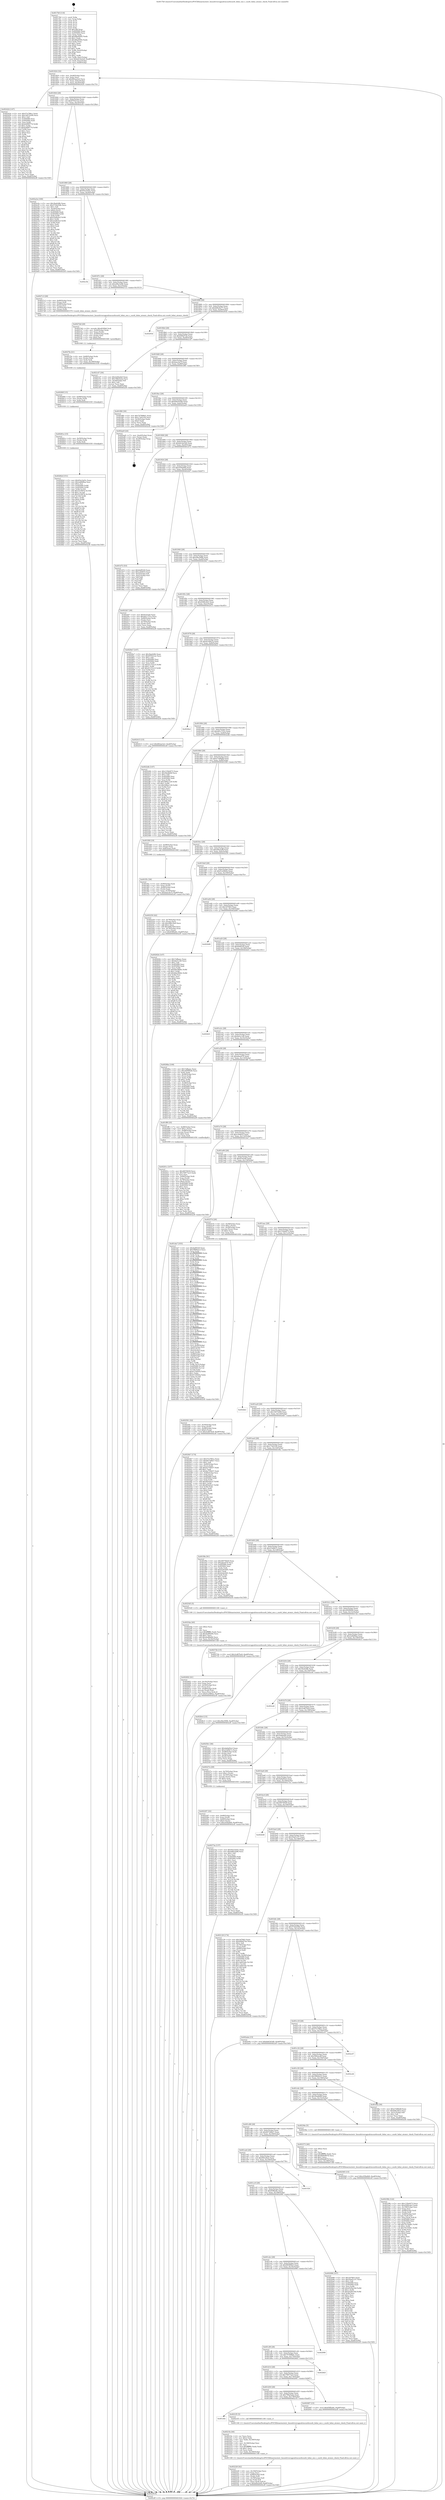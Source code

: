 digraph "0x4017b0" {
  label = "0x4017b0 (/mnt/c/Users/mathe/Desktop/tcc/POCII/binaries/extr_linuxdriversgpudrmsun4isun4i_hdmi_enc.c_sun4i_hdmi_atomic_check_Final-ollvm.out::main(0))"
  labelloc = "t"
  node[shape=record]

  Entry [label="",width=0.3,height=0.3,shape=circle,fillcolor=black,style=filled]
  "0x401824" [label="{
     0x401824 [32]\l
     | [instrs]\l
     &nbsp;&nbsp;0x401824 \<+6\>: mov -0xa8(%rbp),%eax\l
     &nbsp;&nbsp;0x40182a \<+2\>: mov %eax,%ecx\l
     &nbsp;&nbsp;0x40182c \<+6\>: sub $0x862ae3e3,%ecx\l
     &nbsp;&nbsp;0x401832 \<+6\>: mov %eax,-0xbc(%rbp)\l
     &nbsp;&nbsp;0x401838 \<+6\>: mov %ecx,-0xc0(%rbp)\l
     &nbsp;&nbsp;0x40183e \<+6\>: je 0000000000402424 \<main+0xc74\>\l
  }"]
  "0x402424" [label="{
     0x402424 [147]\l
     | [instrs]\l
     &nbsp;&nbsp;0x402424 \<+5\>: mov $0x57e786cc,%eax\l
     &nbsp;&nbsp;0x402429 \<+5\>: mov $0x16072209,%ecx\l
     &nbsp;&nbsp;0x40242e \<+2\>: mov $0x1,%dl\l
     &nbsp;&nbsp;0x402430 \<+7\>: mov 0x405060,%esi\l
     &nbsp;&nbsp;0x402437 \<+7\>: mov 0x405064,%edi\l
     &nbsp;&nbsp;0x40243e \<+3\>: mov %esi,%r8d\l
     &nbsp;&nbsp;0x402441 \<+7\>: add $0xb2890774,%r8d\l
     &nbsp;&nbsp;0x402448 \<+4\>: sub $0x1,%r8d\l
     &nbsp;&nbsp;0x40244c \<+7\>: sub $0xb2890774,%r8d\l
     &nbsp;&nbsp;0x402453 \<+4\>: imul %r8d,%esi\l
     &nbsp;&nbsp;0x402457 \<+3\>: and $0x1,%esi\l
     &nbsp;&nbsp;0x40245a \<+3\>: cmp $0x0,%esi\l
     &nbsp;&nbsp;0x40245d \<+4\>: sete %r9b\l
     &nbsp;&nbsp;0x402461 \<+3\>: cmp $0xa,%edi\l
     &nbsp;&nbsp;0x402464 \<+4\>: setl %r10b\l
     &nbsp;&nbsp;0x402468 \<+3\>: mov %r9b,%r11b\l
     &nbsp;&nbsp;0x40246b \<+4\>: xor $0xff,%r11b\l
     &nbsp;&nbsp;0x40246f \<+3\>: mov %r10b,%bl\l
     &nbsp;&nbsp;0x402472 \<+3\>: xor $0xff,%bl\l
     &nbsp;&nbsp;0x402475 \<+3\>: xor $0x0,%dl\l
     &nbsp;&nbsp;0x402478 \<+3\>: mov %r11b,%r14b\l
     &nbsp;&nbsp;0x40247b \<+4\>: and $0x0,%r14b\l
     &nbsp;&nbsp;0x40247f \<+3\>: and %dl,%r9b\l
     &nbsp;&nbsp;0x402482 \<+3\>: mov %bl,%r15b\l
     &nbsp;&nbsp;0x402485 \<+4\>: and $0x0,%r15b\l
     &nbsp;&nbsp;0x402489 \<+3\>: and %dl,%r10b\l
     &nbsp;&nbsp;0x40248c \<+3\>: or %r9b,%r14b\l
     &nbsp;&nbsp;0x40248f \<+3\>: or %r10b,%r15b\l
     &nbsp;&nbsp;0x402492 \<+3\>: xor %r15b,%r14b\l
     &nbsp;&nbsp;0x402495 \<+3\>: or %bl,%r11b\l
     &nbsp;&nbsp;0x402498 \<+4\>: xor $0xff,%r11b\l
     &nbsp;&nbsp;0x40249c \<+3\>: or $0x0,%dl\l
     &nbsp;&nbsp;0x40249f \<+3\>: and %dl,%r11b\l
     &nbsp;&nbsp;0x4024a2 \<+3\>: or %r11b,%r14b\l
     &nbsp;&nbsp;0x4024a5 \<+4\>: test $0x1,%r14b\l
     &nbsp;&nbsp;0x4024a9 \<+3\>: cmovne %ecx,%eax\l
     &nbsp;&nbsp;0x4024ac \<+6\>: mov %eax,-0xa8(%rbp)\l
     &nbsp;&nbsp;0x4024b2 \<+5\>: jmp 0000000000402cff \<main+0x154f\>\l
  }"]
  "0x401844" [label="{
     0x401844 [28]\l
     | [instrs]\l
     &nbsp;&nbsp;0x401844 \<+5\>: jmp 0000000000401849 \<main+0x99\>\l
     &nbsp;&nbsp;0x401849 \<+6\>: mov -0xbc(%rbp),%eax\l
     &nbsp;&nbsp;0x40184f \<+5\>: sub $0x87f321ee,%eax\l
     &nbsp;&nbsp;0x401854 \<+6\>: mov %eax,-0xc4(%rbp)\l
     &nbsp;&nbsp;0x40185a \<+6\>: je 0000000000402a3a \<main+0x128a\>\l
  }"]
  Exit [label="",width=0.3,height=0.3,shape=circle,fillcolor=black,style=filled,peripheries=2]
  "0x402a3a" [label="{
     0x402a3a [160]\l
     | [instrs]\l
     &nbsp;&nbsp;0x402a3a \<+5\>: mov $0x3befcfdb,%eax\l
     &nbsp;&nbsp;0x402a3f \<+5\>: mov $0x572b254b,%ecx\l
     &nbsp;&nbsp;0x402a44 \<+2\>: mov $0x1,%dl\l
     &nbsp;&nbsp;0x402a46 \<+7\>: mov -0xa0(%rbp),%rsi\l
     &nbsp;&nbsp;0x402a4d \<+6\>: movl $0x0,(%rsi)\l
     &nbsp;&nbsp;0x402a53 \<+7\>: mov 0x405060,%edi\l
     &nbsp;&nbsp;0x402a5a \<+8\>: mov 0x405064,%r8d\l
     &nbsp;&nbsp;0x402a62 \<+3\>: mov %edi,%r9d\l
     &nbsp;&nbsp;0x402a65 \<+7\>: sub $0x22dfa5e3,%r9d\l
     &nbsp;&nbsp;0x402a6c \<+4\>: sub $0x1,%r9d\l
     &nbsp;&nbsp;0x402a70 \<+7\>: add $0x22dfa5e3,%r9d\l
     &nbsp;&nbsp;0x402a77 \<+4\>: imul %r9d,%edi\l
     &nbsp;&nbsp;0x402a7b \<+3\>: and $0x1,%edi\l
     &nbsp;&nbsp;0x402a7e \<+3\>: cmp $0x0,%edi\l
     &nbsp;&nbsp;0x402a81 \<+4\>: sete %r10b\l
     &nbsp;&nbsp;0x402a85 \<+4\>: cmp $0xa,%r8d\l
     &nbsp;&nbsp;0x402a89 \<+4\>: setl %r11b\l
     &nbsp;&nbsp;0x402a8d \<+3\>: mov %r10b,%bl\l
     &nbsp;&nbsp;0x402a90 \<+3\>: xor $0xff,%bl\l
     &nbsp;&nbsp;0x402a93 \<+3\>: mov %r11b,%r14b\l
     &nbsp;&nbsp;0x402a96 \<+4\>: xor $0xff,%r14b\l
     &nbsp;&nbsp;0x402a9a \<+3\>: xor $0x1,%dl\l
     &nbsp;&nbsp;0x402a9d \<+3\>: mov %bl,%r15b\l
     &nbsp;&nbsp;0x402aa0 \<+4\>: and $0xff,%r15b\l
     &nbsp;&nbsp;0x402aa4 \<+3\>: and %dl,%r10b\l
     &nbsp;&nbsp;0x402aa7 \<+3\>: mov %r14b,%r12b\l
     &nbsp;&nbsp;0x402aaa \<+4\>: and $0xff,%r12b\l
     &nbsp;&nbsp;0x402aae \<+3\>: and %dl,%r11b\l
     &nbsp;&nbsp;0x402ab1 \<+3\>: or %r10b,%r15b\l
     &nbsp;&nbsp;0x402ab4 \<+3\>: or %r11b,%r12b\l
     &nbsp;&nbsp;0x402ab7 \<+3\>: xor %r12b,%r15b\l
     &nbsp;&nbsp;0x402aba \<+3\>: or %r14b,%bl\l
     &nbsp;&nbsp;0x402abd \<+3\>: xor $0xff,%bl\l
     &nbsp;&nbsp;0x402ac0 \<+3\>: or $0x1,%dl\l
     &nbsp;&nbsp;0x402ac3 \<+2\>: and %dl,%bl\l
     &nbsp;&nbsp;0x402ac5 \<+3\>: or %bl,%r15b\l
     &nbsp;&nbsp;0x402ac8 \<+4\>: test $0x1,%r15b\l
     &nbsp;&nbsp;0x402acc \<+3\>: cmovne %ecx,%eax\l
     &nbsp;&nbsp;0x402acf \<+6\>: mov %eax,-0xa8(%rbp)\l
     &nbsp;&nbsp;0x402ad5 \<+5\>: jmp 0000000000402cff \<main+0x154f\>\l
  }"]
  "0x401860" [label="{
     0x401860 [28]\l
     | [instrs]\l
     &nbsp;&nbsp;0x401860 \<+5\>: jmp 0000000000401865 \<main+0xb5\>\l
     &nbsp;&nbsp;0x401865 \<+6\>: mov -0xbc(%rbp),%eax\l
     &nbsp;&nbsp;0x40186b \<+5\>: sub $0x93a1bd3c,%eax\l
     &nbsp;&nbsp;0x401870 \<+6\>: mov %eax,-0xc8(%rbp)\l
     &nbsp;&nbsp;0x401876 \<+6\>: je 0000000000402c5b \<main+0x14ab\>\l
  }"]
  "0x40282d" [label="{
     0x40282d [151]\l
     | [instrs]\l
     &nbsp;&nbsp;0x40282d \<+5\>: mov $0x93a1bd3c,%eax\l
     &nbsp;&nbsp;0x402832 \<+5\>: mov $0x2a6bf9ea,%esi\l
     &nbsp;&nbsp;0x402837 \<+2\>: mov $0x1,%cl\l
     &nbsp;&nbsp;0x402839 \<+8\>: mov 0x405060,%r8d\l
     &nbsp;&nbsp;0x402841 \<+8\>: mov 0x405064,%r9d\l
     &nbsp;&nbsp;0x402849 \<+3\>: mov %r8d,%r10d\l
     &nbsp;&nbsp;0x40284c \<+7\>: add $0x531997b,%r10d\l
     &nbsp;&nbsp;0x402853 \<+4\>: sub $0x1,%r10d\l
     &nbsp;&nbsp;0x402857 \<+7\>: sub $0x531997b,%r10d\l
     &nbsp;&nbsp;0x40285e \<+4\>: imul %r10d,%r8d\l
     &nbsp;&nbsp;0x402862 \<+4\>: and $0x1,%r8d\l
     &nbsp;&nbsp;0x402866 \<+4\>: cmp $0x0,%r8d\l
     &nbsp;&nbsp;0x40286a \<+4\>: sete %r11b\l
     &nbsp;&nbsp;0x40286e \<+4\>: cmp $0xa,%r9d\l
     &nbsp;&nbsp;0x402872 \<+3\>: setl %bl\l
     &nbsp;&nbsp;0x402875 \<+3\>: mov %r11b,%r14b\l
     &nbsp;&nbsp;0x402878 \<+4\>: xor $0xff,%r14b\l
     &nbsp;&nbsp;0x40287c \<+3\>: mov %bl,%r15b\l
     &nbsp;&nbsp;0x40287f \<+4\>: xor $0xff,%r15b\l
     &nbsp;&nbsp;0x402883 \<+3\>: xor $0x1,%cl\l
     &nbsp;&nbsp;0x402886 \<+3\>: mov %r14b,%r12b\l
     &nbsp;&nbsp;0x402889 \<+4\>: and $0xff,%r12b\l
     &nbsp;&nbsp;0x40288d \<+3\>: and %cl,%r11b\l
     &nbsp;&nbsp;0x402890 \<+3\>: mov %r15b,%r13b\l
     &nbsp;&nbsp;0x402893 \<+4\>: and $0xff,%r13b\l
     &nbsp;&nbsp;0x402897 \<+2\>: and %cl,%bl\l
     &nbsp;&nbsp;0x402899 \<+3\>: or %r11b,%r12b\l
     &nbsp;&nbsp;0x40289c \<+3\>: or %bl,%r13b\l
     &nbsp;&nbsp;0x40289f \<+3\>: xor %r13b,%r12b\l
     &nbsp;&nbsp;0x4028a2 \<+3\>: or %r15b,%r14b\l
     &nbsp;&nbsp;0x4028a5 \<+4\>: xor $0xff,%r14b\l
     &nbsp;&nbsp;0x4028a9 \<+3\>: or $0x1,%cl\l
     &nbsp;&nbsp;0x4028ac \<+3\>: and %cl,%r14b\l
     &nbsp;&nbsp;0x4028af \<+3\>: or %r14b,%r12b\l
     &nbsp;&nbsp;0x4028b2 \<+4\>: test $0x1,%r12b\l
     &nbsp;&nbsp;0x4028b6 \<+3\>: cmovne %esi,%eax\l
     &nbsp;&nbsp;0x4028b9 \<+6\>: mov %eax,-0xa8(%rbp)\l
     &nbsp;&nbsp;0x4028bf \<+5\>: jmp 0000000000402cff \<main+0x154f\>\l
  }"]
  "0x402c5b" [label="{
     0x402c5b\l
  }", style=dashed]
  "0x40187c" [label="{
     0x40187c [28]\l
     | [instrs]\l
     &nbsp;&nbsp;0x40187c \<+5\>: jmp 0000000000401881 \<main+0xd1\>\l
     &nbsp;&nbsp;0x401881 \<+6\>: mov -0xbc(%rbp),%eax\l
     &nbsp;&nbsp;0x401887 \<+5\>: sub $0xa96e3a96,%eax\l
     &nbsp;&nbsp;0x40188c \<+6\>: mov %eax,-0xcc(%rbp)\l
     &nbsp;&nbsp;0x401892 \<+6\>: je 00000000004027c3 \<main+0x1013\>\l
  }"]
  "0x40281e" [label="{
     0x40281e [15]\l
     | [instrs]\l
     &nbsp;&nbsp;0x40281e \<+4\>: mov -0x50(%rbp),%rdx\l
     &nbsp;&nbsp;0x402822 \<+3\>: mov (%rdx),%rdx\l
     &nbsp;&nbsp;0x402825 \<+3\>: mov %rdx,%rdi\l
     &nbsp;&nbsp;0x402828 \<+5\>: call 0000000000401030 \<free@plt\>\l
     | [calls]\l
     &nbsp;&nbsp;0x401030 \{1\} (unknown)\l
  }"]
  "0x4027c3" [label="{
     0x4027c3 [26]\l
     | [instrs]\l
     &nbsp;&nbsp;0x4027c3 \<+4\>: mov -0x80(%rbp),%rax\l
     &nbsp;&nbsp;0x4027c7 \<+3\>: mov (%rax),%rdi\l
     &nbsp;&nbsp;0x4027ca \<+4\>: mov -0x68(%rbp),%rax\l
     &nbsp;&nbsp;0x4027ce \<+3\>: mov (%rax),%rsi\l
     &nbsp;&nbsp;0x4027d1 \<+4\>: mov -0x50(%rbp),%rax\l
     &nbsp;&nbsp;0x4027d5 \<+3\>: mov (%rax),%rdx\l
     &nbsp;&nbsp;0x4027d8 \<+5\>: call 0000000000401570 \<sun4i_hdmi_atomic_check\>\l
     | [calls]\l
     &nbsp;&nbsp;0x401570 \{1\} (/mnt/c/Users/mathe/Desktop/tcc/POCII/binaries/extr_linuxdriversgpudrmsun4isun4i_hdmi_enc.c_sun4i_hdmi_atomic_check_Final-ollvm.out::sun4i_hdmi_atomic_check)\l
  }"]
  "0x401898" [label="{
     0x401898 [28]\l
     | [instrs]\l
     &nbsp;&nbsp;0x401898 \<+5\>: jmp 000000000040189d \<main+0xed\>\l
     &nbsp;&nbsp;0x40189d \<+6\>: mov -0xbc(%rbp),%eax\l
     &nbsp;&nbsp;0x4018a3 \<+5\>: sub $0xb69c8e77,%eax\l
     &nbsp;&nbsp;0x4018a8 \<+6\>: mov %eax,-0xd0(%rbp)\l
     &nbsp;&nbsp;0x4018ae \<+6\>: je 000000000040293d \<main+0x118d\>\l
  }"]
  "0x40280f" [label="{
     0x40280f [15]\l
     | [instrs]\l
     &nbsp;&nbsp;0x40280f \<+4\>: mov -0x68(%rbp),%rdx\l
     &nbsp;&nbsp;0x402813 \<+3\>: mov (%rdx),%rdx\l
     &nbsp;&nbsp;0x402816 \<+3\>: mov %rdx,%rdi\l
     &nbsp;&nbsp;0x402819 \<+5\>: call 0000000000401030 \<free@plt\>\l
     | [calls]\l
     &nbsp;&nbsp;0x401030 \{1\} (unknown)\l
  }"]
  "0x40293d" [label="{
     0x40293d\l
  }", style=dashed]
  "0x4018b4" [label="{
     0x4018b4 [28]\l
     | [instrs]\l
     &nbsp;&nbsp;0x4018b4 \<+5\>: jmp 00000000004018b9 \<main+0x109\>\l
     &nbsp;&nbsp;0x4018b9 \<+6\>: mov -0xbc(%rbp),%eax\l
     &nbsp;&nbsp;0x4018bf \<+5\>: sub $0xb9f4d7eb,%eax\l
     &nbsp;&nbsp;0x4018c4 \<+6\>: mov %eax,-0xd4(%rbp)\l
     &nbsp;&nbsp;0x4018ca \<+6\>: je 00000000004021d7 \<main+0xa27\>\l
  }"]
  "0x4027fa" [label="{
     0x4027fa [21]\l
     | [instrs]\l
     &nbsp;&nbsp;0x4027fa \<+4\>: mov -0x80(%rbp),%rdx\l
     &nbsp;&nbsp;0x4027fe \<+3\>: mov (%rdx),%rdx\l
     &nbsp;&nbsp;0x402801 \<+3\>: mov %rdx,%rdi\l
     &nbsp;&nbsp;0x402804 \<+6\>: mov %eax,-0x190(%rbp)\l
     &nbsp;&nbsp;0x40280a \<+5\>: call 0000000000401030 \<free@plt\>\l
     | [calls]\l
     &nbsp;&nbsp;0x401030 \{1\} (unknown)\l
  }"]
  "0x4021d7" [label="{
     0x4021d7 [30]\l
     | [instrs]\l
     &nbsp;&nbsp;0x4021d7 \<+5\>: mov $0x3efdede0,%eax\l
     &nbsp;&nbsp;0x4021dc \<+5\>: mov $0x796a5a2a,%ecx\l
     &nbsp;&nbsp;0x4021e1 \<+3\>: mov -0x29(%rbp),%dl\l
     &nbsp;&nbsp;0x4021e4 \<+3\>: test $0x1,%dl\l
     &nbsp;&nbsp;0x4021e7 \<+3\>: cmovne %ecx,%eax\l
     &nbsp;&nbsp;0x4021ea \<+6\>: mov %eax,-0xa8(%rbp)\l
     &nbsp;&nbsp;0x4021f0 \<+5\>: jmp 0000000000402cff \<main+0x154f\>\l
  }"]
  "0x4018d0" [label="{
     0x4018d0 [28]\l
     | [instrs]\l
     &nbsp;&nbsp;0x4018d0 \<+5\>: jmp 00000000004018d5 \<main+0x125\>\l
     &nbsp;&nbsp;0x4018d5 \<+6\>: mov -0xbc(%rbp),%eax\l
     &nbsp;&nbsp;0x4018db \<+5\>: sub $0xbaec4e7f,%eax\l
     &nbsp;&nbsp;0x4018e0 \<+6\>: mov %eax,-0xd8(%rbp)\l
     &nbsp;&nbsp;0x4018e6 \<+6\>: je 0000000000401f80 \<main+0x7d0\>\l
  }"]
  "0x4027dd" [label="{
     0x4027dd [29]\l
     | [instrs]\l
     &nbsp;&nbsp;0x4027dd \<+10\>: movabs $0x4030b6,%rdi\l
     &nbsp;&nbsp;0x4027e7 \<+4\>: mov -0x40(%rbp),%rdx\l
     &nbsp;&nbsp;0x4027eb \<+2\>: mov %eax,(%rdx)\l
     &nbsp;&nbsp;0x4027ed \<+4\>: mov -0x40(%rbp),%rdx\l
     &nbsp;&nbsp;0x4027f1 \<+2\>: mov (%rdx),%esi\l
     &nbsp;&nbsp;0x4027f3 \<+2\>: mov $0x0,%al\l
     &nbsp;&nbsp;0x4027f5 \<+5\>: call 0000000000401040 \<printf@plt\>\l
     | [calls]\l
     &nbsp;&nbsp;0x401040 \{1\} (unknown)\l
  }"]
  "0x401f80" [label="{
     0x401f80 [30]\l
     | [instrs]\l
     &nbsp;&nbsp;0x401f80 \<+5\>: mov $0x707898d1,%eax\l
     &nbsp;&nbsp;0x401f85 \<+5\>: mov $0x174431f4,%ecx\l
     &nbsp;&nbsp;0x401f8a \<+3\>: mov -0x30(%rbp),%edx\l
     &nbsp;&nbsp;0x401f8d \<+3\>: cmp $0x0,%edx\l
     &nbsp;&nbsp;0x401f90 \<+3\>: cmove %ecx,%eax\l
     &nbsp;&nbsp;0x401f93 \<+6\>: mov %eax,-0xa8(%rbp)\l
     &nbsp;&nbsp;0x401f99 \<+5\>: jmp 0000000000402cff \<main+0x154f\>\l
  }"]
  "0x4018ec" [label="{
     0x4018ec [28]\l
     | [instrs]\l
     &nbsp;&nbsp;0x4018ec \<+5\>: jmp 00000000004018f1 \<main+0x141\>\l
     &nbsp;&nbsp;0x4018f1 \<+6\>: mov -0xbc(%rbp),%eax\l
     &nbsp;&nbsp;0x4018f7 \<+5\>: sub $0xbb6343d0,%eax\l
     &nbsp;&nbsp;0x4018fc \<+6\>: mov %eax,-0xdc(%rbp)\l
     &nbsp;&nbsp;0x401902 \<+6\>: je 0000000000402ae9 \<main+0x1339\>\l
  }"]
  "0x402602" [label="{
     0x402602 [41]\l
     | [instrs]\l
     &nbsp;&nbsp;0x402602 \<+6\>: mov -0x18c(%rbp),%ecx\l
     &nbsp;&nbsp;0x402608 \<+3\>: imul %eax,%ecx\l
     &nbsp;&nbsp;0x40260b \<+4\>: mov -0x50(%rbp),%rsi\l
     &nbsp;&nbsp;0x40260f \<+3\>: mov (%rsi),%rsi\l
     &nbsp;&nbsp;0x402612 \<+4\>: mov -0x48(%rbp),%rdi\l
     &nbsp;&nbsp;0x402616 \<+3\>: movslq (%rdi),%rdi\l
     &nbsp;&nbsp;0x402619 \<+3\>: mov %ecx,(%rsi,%rdi,4)\l
     &nbsp;&nbsp;0x40261c \<+10\>: movl $0xf1a5862e,-0xa8(%rbp)\l
     &nbsp;&nbsp;0x402626 \<+5\>: jmp 0000000000402cff \<main+0x154f\>\l
  }"]
  "0x402ae9" [label="{
     0x402ae9 [24]\l
     | [instrs]\l
     &nbsp;&nbsp;0x402ae9 \<+7\>: mov -0xa0(%rbp),%rax\l
     &nbsp;&nbsp;0x402af0 \<+2\>: mov (%rax),%eax\l
     &nbsp;&nbsp;0x402af2 \<+4\>: lea -0x28(%rbp),%rsp\l
     &nbsp;&nbsp;0x402af6 \<+1\>: pop %rbx\l
     &nbsp;&nbsp;0x402af7 \<+2\>: pop %r12\l
     &nbsp;&nbsp;0x402af9 \<+2\>: pop %r13\l
     &nbsp;&nbsp;0x402afb \<+2\>: pop %r14\l
     &nbsp;&nbsp;0x402afd \<+2\>: pop %r15\l
     &nbsp;&nbsp;0x402aff \<+1\>: pop %rbp\l
     &nbsp;&nbsp;0x402b00 \<+1\>: ret\l
  }"]
  "0x401908" [label="{
     0x401908 [28]\l
     | [instrs]\l
     &nbsp;&nbsp;0x401908 \<+5\>: jmp 000000000040190d \<main+0x15d\>\l
     &nbsp;&nbsp;0x40190d \<+6\>: mov -0xbc(%rbp),%eax\l
     &nbsp;&nbsp;0x401913 \<+5\>: sub $0xbd1de3e9,%eax\l
     &nbsp;&nbsp;0x401918 \<+6\>: mov %eax,-0xe0(%rbp)\l
     &nbsp;&nbsp;0x40191e \<+6\>: je 0000000000401d72 \<main+0x5c2\>\l
  }"]
  "0x4025da" [label="{
     0x4025da [40]\l
     | [instrs]\l
     &nbsp;&nbsp;0x4025da \<+5\>: mov $0x2,%ecx\l
     &nbsp;&nbsp;0x4025df \<+1\>: cltd\l
     &nbsp;&nbsp;0x4025e0 \<+2\>: idiv %ecx\l
     &nbsp;&nbsp;0x4025e2 \<+6\>: imul $0xfffffffe,%edx,%ecx\l
     &nbsp;&nbsp;0x4025e8 \<+6\>: sub $0xdedfde84,%ecx\l
     &nbsp;&nbsp;0x4025ee \<+3\>: add $0x1,%ecx\l
     &nbsp;&nbsp;0x4025f1 \<+6\>: add $0xdedfde84,%ecx\l
     &nbsp;&nbsp;0x4025f7 \<+6\>: mov %ecx,-0x18c(%rbp)\l
     &nbsp;&nbsp;0x4025fd \<+5\>: call 0000000000401160 \<next_i\>\l
     | [calls]\l
     &nbsp;&nbsp;0x401160 \{1\} (/mnt/c/Users/mathe/Desktop/tcc/POCII/binaries/extr_linuxdriversgpudrmsun4isun4i_hdmi_enc.c_sun4i_hdmi_atomic_check_Final-ollvm.out::next_i)\l
  }"]
  "0x401d72" [label="{
     0x401d72 [53]\l
     | [instrs]\l
     &nbsp;&nbsp;0x401d72 \<+5\>: mov $0x6af9329,%eax\l
     &nbsp;&nbsp;0x401d77 \<+5\>: mov $0xcc64633,%ecx\l
     &nbsp;&nbsp;0x401d7c \<+6\>: mov -0xa2(%rbp),%dl\l
     &nbsp;&nbsp;0x401d82 \<+7\>: mov -0xa1(%rbp),%sil\l
     &nbsp;&nbsp;0x401d89 \<+3\>: mov %dl,%dil\l
     &nbsp;&nbsp;0x401d8c \<+3\>: and %sil,%dil\l
     &nbsp;&nbsp;0x401d8f \<+3\>: xor %sil,%dl\l
     &nbsp;&nbsp;0x401d92 \<+3\>: or %dl,%dil\l
     &nbsp;&nbsp;0x401d95 \<+4\>: test $0x1,%dil\l
     &nbsp;&nbsp;0x401d99 \<+3\>: cmovne %ecx,%eax\l
     &nbsp;&nbsp;0x401d9c \<+6\>: mov %eax,-0xa8(%rbp)\l
     &nbsp;&nbsp;0x401da2 \<+5\>: jmp 0000000000402cff \<main+0x154f\>\l
  }"]
  "0x401924" [label="{
     0x401924 [28]\l
     | [instrs]\l
     &nbsp;&nbsp;0x401924 \<+5\>: jmp 0000000000401929 \<main+0x179\>\l
     &nbsp;&nbsp;0x401929 \<+6\>: mov -0xbc(%rbp),%eax\l
     &nbsp;&nbsp;0x40192f \<+5\>: sub $0xc05fadb9,%eax\l
     &nbsp;&nbsp;0x401934 \<+6\>: mov %eax,-0xe4(%rbp)\l
     &nbsp;&nbsp;0x40193a \<+6\>: je 00000000004022b7 \<main+0xb07\>\l
  }"]
  "0x402cff" [label="{
     0x402cff [5]\l
     | [instrs]\l
     &nbsp;&nbsp;0x402cff \<+5\>: jmp 0000000000401824 \<main+0x74\>\l
  }"]
  "0x4017b0" [label="{
     0x4017b0 [116]\l
     | [instrs]\l
     &nbsp;&nbsp;0x4017b0 \<+1\>: push %rbp\l
     &nbsp;&nbsp;0x4017b1 \<+3\>: mov %rsp,%rbp\l
     &nbsp;&nbsp;0x4017b4 \<+2\>: push %r15\l
     &nbsp;&nbsp;0x4017b6 \<+2\>: push %r14\l
     &nbsp;&nbsp;0x4017b8 \<+2\>: push %r13\l
     &nbsp;&nbsp;0x4017ba \<+2\>: push %r12\l
     &nbsp;&nbsp;0x4017bc \<+1\>: push %rbx\l
     &nbsp;&nbsp;0x4017bd \<+7\>: sub $0x188,%rsp\l
     &nbsp;&nbsp;0x4017c4 \<+7\>: mov 0x405060,%eax\l
     &nbsp;&nbsp;0x4017cb \<+7\>: mov 0x405064,%ecx\l
     &nbsp;&nbsp;0x4017d2 \<+2\>: mov %eax,%edx\l
     &nbsp;&nbsp;0x4017d4 \<+6\>: add $0xd8ad44f2,%edx\l
     &nbsp;&nbsp;0x4017da \<+3\>: sub $0x1,%edx\l
     &nbsp;&nbsp;0x4017dd \<+6\>: sub $0xd8ad44f2,%edx\l
     &nbsp;&nbsp;0x4017e3 \<+3\>: imul %edx,%eax\l
     &nbsp;&nbsp;0x4017e6 \<+3\>: and $0x1,%eax\l
     &nbsp;&nbsp;0x4017e9 \<+3\>: cmp $0x0,%eax\l
     &nbsp;&nbsp;0x4017ec \<+4\>: sete %r8b\l
     &nbsp;&nbsp;0x4017f0 \<+4\>: and $0x1,%r8b\l
     &nbsp;&nbsp;0x4017f4 \<+7\>: mov %r8b,-0xa2(%rbp)\l
     &nbsp;&nbsp;0x4017fb \<+3\>: cmp $0xa,%ecx\l
     &nbsp;&nbsp;0x4017fe \<+4\>: setl %r8b\l
     &nbsp;&nbsp;0x401802 \<+4\>: and $0x1,%r8b\l
     &nbsp;&nbsp;0x401806 \<+7\>: mov %r8b,-0xa1(%rbp)\l
     &nbsp;&nbsp;0x40180d \<+10\>: movl $0xbd1de3e9,-0xa8(%rbp)\l
     &nbsp;&nbsp;0x401817 \<+6\>: mov %edi,-0xac(%rbp)\l
     &nbsp;&nbsp;0x40181d \<+7\>: mov %rsi,-0xb8(%rbp)\l
  }"]
  "0x402591" [label="{
     0x402591 [32]\l
     | [instrs]\l
     &nbsp;&nbsp;0x402591 \<+4\>: mov -0x50(%rbp),%rdi\l
     &nbsp;&nbsp;0x402595 \<+3\>: mov %rax,(%rdi)\l
     &nbsp;&nbsp;0x402598 \<+4\>: mov -0x48(%rbp),%rax\l
     &nbsp;&nbsp;0x40259c \<+6\>: movl $0x0,(%rax)\l
     &nbsp;&nbsp;0x4025a2 \<+10\>: movl $0x3cd67bc8,-0xa8(%rbp)\l
     &nbsp;&nbsp;0x4025ac \<+5\>: jmp 0000000000402cff \<main+0x154f\>\l
  }"]
  "0x4022b7" [label="{
     0x4022b7 [36]\l
     | [instrs]\l
     &nbsp;&nbsp;0x4022b7 \<+5\>: mov $0xf23e5a6,%eax\l
     &nbsp;&nbsp;0x4022bc \<+5\>: mov $0xdd1c721e,%ecx\l
     &nbsp;&nbsp;0x4022c1 \<+4\>: mov -0x60(%rbp),%rdx\l
     &nbsp;&nbsp;0x4022c5 \<+2\>: mov (%rdx),%esi\l
     &nbsp;&nbsp;0x4022c7 \<+4\>: mov -0x70(%rbp),%rdx\l
     &nbsp;&nbsp;0x4022cb \<+2\>: cmp (%rdx),%esi\l
     &nbsp;&nbsp;0x4022cd \<+3\>: cmovl %ecx,%eax\l
     &nbsp;&nbsp;0x4022d0 \<+6\>: mov %eax,-0xa8(%rbp)\l
     &nbsp;&nbsp;0x4022d6 \<+5\>: jmp 0000000000402cff \<main+0x154f\>\l
  }"]
  "0x401940" [label="{
     0x401940 [28]\l
     | [instrs]\l
     &nbsp;&nbsp;0x401940 \<+5\>: jmp 0000000000401945 \<main+0x195\>\l
     &nbsp;&nbsp;0x401945 \<+6\>: mov -0xbc(%rbp),%eax\l
     &nbsp;&nbsp;0x40194b \<+5\>: sub $0xcfbe5998,%eax\l
     &nbsp;&nbsp;0x401950 \<+6\>: mov %eax,-0xe8(%rbp)\l
     &nbsp;&nbsp;0x401956 \<+6\>: je 00000000004029a7 \<main+0x11f7\>\l
  }"]
  "0x40239b" [label="{
     0x40239b [122]\l
     | [instrs]\l
     &nbsp;&nbsp;0x40239b \<+5\>: mov $0x133bd473,%ecx\l
     &nbsp;&nbsp;0x4023a0 \<+5\>: mov $0xd389cde5,%edx\l
     &nbsp;&nbsp;0x4023a5 \<+6\>: mov -0x188(%rbp),%esi\l
     &nbsp;&nbsp;0x4023ab \<+3\>: imul %eax,%esi\l
     &nbsp;&nbsp;0x4023ae \<+4\>: mov -0x68(%rbp),%rdi\l
     &nbsp;&nbsp;0x4023b2 \<+3\>: mov (%rdi),%rdi\l
     &nbsp;&nbsp;0x4023b5 \<+4\>: mov -0x60(%rbp),%r8\l
     &nbsp;&nbsp;0x4023b9 \<+3\>: movslq (%r8),%r8\l
     &nbsp;&nbsp;0x4023bc \<+4\>: mov %esi,(%rdi,%r8,4)\l
     &nbsp;&nbsp;0x4023c0 \<+7\>: mov 0x405060,%eax\l
     &nbsp;&nbsp;0x4023c7 \<+7\>: mov 0x405064,%esi\l
     &nbsp;&nbsp;0x4023ce \<+3\>: mov %eax,%r9d\l
     &nbsp;&nbsp;0x4023d1 \<+7\>: add $0x70154db1,%r9d\l
     &nbsp;&nbsp;0x4023d8 \<+4\>: sub $0x1,%r9d\l
     &nbsp;&nbsp;0x4023dc \<+7\>: sub $0x70154db1,%r9d\l
     &nbsp;&nbsp;0x4023e3 \<+4\>: imul %r9d,%eax\l
     &nbsp;&nbsp;0x4023e7 \<+3\>: and $0x1,%eax\l
     &nbsp;&nbsp;0x4023ea \<+3\>: cmp $0x0,%eax\l
     &nbsp;&nbsp;0x4023ed \<+4\>: sete %r10b\l
     &nbsp;&nbsp;0x4023f1 \<+3\>: cmp $0xa,%esi\l
     &nbsp;&nbsp;0x4023f4 \<+4\>: setl %r11b\l
     &nbsp;&nbsp;0x4023f8 \<+3\>: mov %r10b,%bl\l
     &nbsp;&nbsp;0x4023fb \<+3\>: and %r11b,%bl\l
     &nbsp;&nbsp;0x4023fe \<+3\>: xor %r11b,%r10b\l
     &nbsp;&nbsp;0x402401 \<+3\>: or %r10b,%bl\l
     &nbsp;&nbsp;0x402404 \<+3\>: test $0x1,%bl\l
     &nbsp;&nbsp;0x402407 \<+3\>: cmovne %edx,%ecx\l
     &nbsp;&nbsp;0x40240a \<+6\>: mov %ecx,-0xa8(%rbp)\l
     &nbsp;&nbsp;0x402410 \<+5\>: jmp 0000000000402cff \<main+0x154f\>\l
  }"]
  "0x4029a7" [label="{
     0x4029a7 [147]\l
     | [instrs]\l
     &nbsp;&nbsp;0x4029a7 \<+5\>: mov $0x3befcfdb,%eax\l
     &nbsp;&nbsp;0x4029ac \<+5\>: mov $0x87f321ee,%ecx\l
     &nbsp;&nbsp;0x4029b1 \<+2\>: mov $0x1,%dl\l
     &nbsp;&nbsp;0x4029b3 \<+7\>: mov 0x405060,%esi\l
     &nbsp;&nbsp;0x4029ba \<+7\>: mov 0x405064,%edi\l
     &nbsp;&nbsp;0x4029c1 \<+3\>: mov %esi,%r8d\l
     &nbsp;&nbsp;0x4029c4 \<+7\>: sub $0xd1153cc5,%r8d\l
     &nbsp;&nbsp;0x4029cb \<+4\>: sub $0x1,%r8d\l
     &nbsp;&nbsp;0x4029cf \<+7\>: add $0xd1153cc5,%r8d\l
     &nbsp;&nbsp;0x4029d6 \<+4\>: imul %r8d,%esi\l
     &nbsp;&nbsp;0x4029da \<+3\>: and $0x1,%esi\l
     &nbsp;&nbsp;0x4029dd \<+3\>: cmp $0x0,%esi\l
     &nbsp;&nbsp;0x4029e0 \<+4\>: sete %r9b\l
     &nbsp;&nbsp;0x4029e4 \<+3\>: cmp $0xa,%edi\l
     &nbsp;&nbsp;0x4029e7 \<+4\>: setl %r10b\l
     &nbsp;&nbsp;0x4029eb \<+3\>: mov %r9b,%r11b\l
     &nbsp;&nbsp;0x4029ee \<+4\>: xor $0xff,%r11b\l
     &nbsp;&nbsp;0x4029f2 \<+3\>: mov %r10b,%bl\l
     &nbsp;&nbsp;0x4029f5 \<+3\>: xor $0xff,%bl\l
     &nbsp;&nbsp;0x4029f8 \<+3\>: xor $0x1,%dl\l
     &nbsp;&nbsp;0x4029fb \<+3\>: mov %r11b,%r14b\l
     &nbsp;&nbsp;0x4029fe \<+4\>: and $0xff,%r14b\l
     &nbsp;&nbsp;0x402a02 \<+3\>: and %dl,%r9b\l
     &nbsp;&nbsp;0x402a05 \<+3\>: mov %bl,%r15b\l
     &nbsp;&nbsp;0x402a08 \<+4\>: and $0xff,%r15b\l
     &nbsp;&nbsp;0x402a0c \<+3\>: and %dl,%r10b\l
     &nbsp;&nbsp;0x402a0f \<+3\>: or %r9b,%r14b\l
     &nbsp;&nbsp;0x402a12 \<+3\>: or %r10b,%r15b\l
     &nbsp;&nbsp;0x402a15 \<+3\>: xor %r15b,%r14b\l
     &nbsp;&nbsp;0x402a18 \<+3\>: or %bl,%r11b\l
     &nbsp;&nbsp;0x402a1b \<+4\>: xor $0xff,%r11b\l
     &nbsp;&nbsp;0x402a1f \<+3\>: or $0x1,%dl\l
     &nbsp;&nbsp;0x402a22 \<+3\>: and %dl,%r11b\l
     &nbsp;&nbsp;0x402a25 \<+3\>: or %r11b,%r14b\l
     &nbsp;&nbsp;0x402a28 \<+4\>: test $0x1,%r14b\l
     &nbsp;&nbsp;0x402a2c \<+3\>: cmovne %ecx,%eax\l
     &nbsp;&nbsp;0x402a2f \<+6\>: mov %eax,-0xa8(%rbp)\l
     &nbsp;&nbsp;0x402a35 \<+5\>: jmp 0000000000402cff \<main+0x154f\>\l
  }"]
  "0x40195c" [label="{
     0x40195c [28]\l
     | [instrs]\l
     &nbsp;&nbsp;0x40195c \<+5\>: jmp 0000000000401961 \<main+0x1b1\>\l
     &nbsp;&nbsp;0x401961 \<+6\>: mov -0xbc(%rbp),%eax\l
     &nbsp;&nbsp;0x401967 \<+5\>: sub $0xd389cde5,%eax\l
     &nbsp;&nbsp;0x40196c \<+6\>: mov %eax,-0xec(%rbp)\l
     &nbsp;&nbsp;0x401972 \<+6\>: je 0000000000402415 \<main+0xc65\>\l
  }"]
  "0x402373" [label="{
     0x402373 [40]\l
     | [instrs]\l
     &nbsp;&nbsp;0x402373 \<+5\>: mov $0x2,%ecx\l
     &nbsp;&nbsp;0x402378 \<+1\>: cltd\l
     &nbsp;&nbsp;0x402379 \<+2\>: idiv %ecx\l
     &nbsp;&nbsp;0x40237b \<+6\>: imul $0xfffffffe,%edx,%ecx\l
     &nbsp;&nbsp;0x402381 \<+6\>: add $0x809a8678,%ecx\l
     &nbsp;&nbsp;0x402387 \<+3\>: add $0x1,%ecx\l
     &nbsp;&nbsp;0x40238a \<+6\>: sub $0x809a8678,%ecx\l
     &nbsp;&nbsp;0x402390 \<+6\>: mov %ecx,-0x188(%rbp)\l
     &nbsp;&nbsp;0x402396 \<+5\>: call 0000000000401160 \<next_i\>\l
     | [calls]\l
     &nbsp;&nbsp;0x401160 \{1\} (/mnt/c/Users/mathe/Desktop/tcc/POCII/binaries/extr_linuxdriversgpudrmsun4isun4i_hdmi_enc.c_sun4i_hdmi_atomic_check_Final-ollvm.out::next_i)\l
  }"]
  "0x402415" [label="{
     0x402415 [15]\l
     | [instrs]\l
     &nbsp;&nbsp;0x402415 \<+10\>: movl $0x862ae3e3,-0xa8(%rbp)\l
     &nbsp;&nbsp;0x40241f \<+5\>: jmp 0000000000402cff \<main+0x154f\>\l
  }"]
  "0x401978" [label="{
     0x401978 [28]\l
     | [instrs]\l
     &nbsp;&nbsp;0x401978 \<+5\>: jmp 000000000040197d \<main+0x1cd\>\l
     &nbsp;&nbsp;0x40197d \<+6\>: mov -0xbc(%rbp),%eax\l
     &nbsp;&nbsp;0x401983 \<+5\>: sub $0xdc3f4a7a,%eax\l
     &nbsp;&nbsp;0x401988 \<+6\>: mov %eax,-0xf0(%rbp)\l
     &nbsp;&nbsp;0x40198e \<+6\>: je 00000000004028e2 \<main+0x1132\>\l
  }"]
  "0x402297" [label="{
     0x402297 [32]\l
     | [instrs]\l
     &nbsp;&nbsp;0x402297 \<+4\>: mov -0x68(%rbp),%rdi\l
     &nbsp;&nbsp;0x40229b \<+3\>: mov %rax,(%rdi)\l
     &nbsp;&nbsp;0x40229e \<+4\>: mov -0x60(%rbp),%rax\l
     &nbsp;&nbsp;0x4022a2 \<+6\>: movl $0x0,(%rax)\l
     &nbsp;&nbsp;0x4022a8 \<+10\>: movl $0xc05fadb9,-0xa8(%rbp)\l
     &nbsp;&nbsp;0x4022b2 \<+5\>: jmp 0000000000402cff \<main+0x154f\>\l
  }"]
  "0x4028e2" [label="{
     0x4028e2\l
  }", style=dashed]
  "0x401994" [label="{
     0x401994 [28]\l
     | [instrs]\l
     &nbsp;&nbsp;0x401994 \<+5\>: jmp 0000000000401999 \<main+0x1e9\>\l
     &nbsp;&nbsp;0x401999 \<+6\>: mov -0xbc(%rbp),%eax\l
     &nbsp;&nbsp;0x40199f \<+5\>: sub $0xdd1c721e,%eax\l
     &nbsp;&nbsp;0x4019a4 \<+6\>: mov %eax,-0xf4(%rbp)\l
     &nbsp;&nbsp;0x4019aa \<+6\>: je 00000000004022db \<main+0xb2b\>\l
  }"]
  "0x402226" [label="{
     0x402226 [42]\l
     | [instrs]\l
     &nbsp;&nbsp;0x402226 \<+6\>: mov -0x184(%rbp),%ecx\l
     &nbsp;&nbsp;0x40222c \<+3\>: imul %eax,%ecx\l
     &nbsp;&nbsp;0x40222f \<+4\>: mov -0x80(%rbp),%rdi\l
     &nbsp;&nbsp;0x402233 \<+3\>: mov (%rdi),%rdi\l
     &nbsp;&nbsp;0x402236 \<+4\>: mov -0x78(%rbp),%r8\l
     &nbsp;&nbsp;0x40223a \<+3\>: movslq (%r8),%r8\l
     &nbsp;&nbsp;0x40223d \<+4\>: mov %ecx,(%rdi,%r8,4)\l
     &nbsp;&nbsp;0x402241 \<+10\>: movl $0xef0e2e9f,-0xa8(%rbp)\l
     &nbsp;&nbsp;0x40224b \<+5\>: jmp 0000000000402cff \<main+0x154f\>\l
  }"]
  "0x4022db" [label="{
     0x4022db [147]\l
     | [instrs]\l
     &nbsp;&nbsp;0x4022db \<+5\>: mov $0x133bd473,%eax\l
     &nbsp;&nbsp;0x4022e0 \<+5\>: mov $0x5fedb84f,%ecx\l
     &nbsp;&nbsp;0x4022e5 \<+2\>: mov $0x1,%dl\l
     &nbsp;&nbsp;0x4022e7 \<+7\>: mov 0x405060,%esi\l
     &nbsp;&nbsp;0x4022ee \<+7\>: mov 0x405064,%edi\l
     &nbsp;&nbsp;0x4022f5 \<+3\>: mov %esi,%r8d\l
     &nbsp;&nbsp;0x4022f8 \<+7\>: add $0x599ac129,%r8d\l
     &nbsp;&nbsp;0x4022ff \<+4\>: sub $0x1,%r8d\l
     &nbsp;&nbsp;0x402303 \<+7\>: sub $0x599ac129,%r8d\l
     &nbsp;&nbsp;0x40230a \<+4\>: imul %r8d,%esi\l
     &nbsp;&nbsp;0x40230e \<+3\>: and $0x1,%esi\l
     &nbsp;&nbsp;0x402311 \<+3\>: cmp $0x0,%esi\l
     &nbsp;&nbsp;0x402314 \<+4\>: sete %r9b\l
     &nbsp;&nbsp;0x402318 \<+3\>: cmp $0xa,%edi\l
     &nbsp;&nbsp;0x40231b \<+4\>: setl %r10b\l
     &nbsp;&nbsp;0x40231f \<+3\>: mov %r9b,%r11b\l
     &nbsp;&nbsp;0x402322 \<+4\>: xor $0xff,%r11b\l
     &nbsp;&nbsp;0x402326 \<+3\>: mov %r10b,%bl\l
     &nbsp;&nbsp;0x402329 \<+3\>: xor $0xff,%bl\l
     &nbsp;&nbsp;0x40232c \<+3\>: xor $0x0,%dl\l
     &nbsp;&nbsp;0x40232f \<+3\>: mov %r11b,%r14b\l
     &nbsp;&nbsp;0x402332 \<+4\>: and $0x0,%r14b\l
     &nbsp;&nbsp;0x402336 \<+3\>: and %dl,%r9b\l
     &nbsp;&nbsp;0x402339 \<+3\>: mov %bl,%r15b\l
     &nbsp;&nbsp;0x40233c \<+4\>: and $0x0,%r15b\l
     &nbsp;&nbsp;0x402340 \<+3\>: and %dl,%r10b\l
     &nbsp;&nbsp;0x402343 \<+3\>: or %r9b,%r14b\l
     &nbsp;&nbsp;0x402346 \<+3\>: or %r10b,%r15b\l
     &nbsp;&nbsp;0x402349 \<+3\>: xor %r15b,%r14b\l
     &nbsp;&nbsp;0x40234c \<+3\>: or %bl,%r11b\l
     &nbsp;&nbsp;0x40234f \<+4\>: xor $0xff,%r11b\l
     &nbsp;&nbsp;0x402353 \<+3\>: or $0x0,%dl\l
     &nbsp;&nbsp;0x402356 \<+3\>: and %dl,%r11b\l
     &nbsp;&nbsp;0x402359 \<+3\>: or %r11b,%r14b\l
     &nbsp;&nbsp;0x40235c \<+4\>: test $0x1,%r14b\l
     &nbsp;&nbsp;0x402360 \<+3\>: cmovne %ecx,%eax\l
     &nbsp;&nbsp;0x402363 \<+6\>: mov %eax,-0xa8(%rbp)\l
     &nbsp;&nbsp;0x402369 \<+5\>: jmp 0000000000402cff \<main+0x154f\>\l
  }"]
  "0x4019b0" [label="{
     0x4019b0 [28]\l
     | [instrs]\l
     &nbsp;&nbsp;0x4019b0 \<+5\>: jmp 00000000004019b5 \<main+0x205\>\l
     &nbsp;&nbsp;0x4019b5 \<+6\>: mov -0xbc(%rbp),%eax\l
     &nbsp;&nbsp;0x4019bb \<+5\>: sub $0xe7288a6f,%eax\l
     &nbsp;&nbsp;0x4019c0 \<+6\>: mov %eax,-0xf8(%rbp)\l
     &nbsp;&nbsp;0x4019c6 \<+6\>: je 0000000000401f49 \<main+0x799\>\l
  }"]
  "0x4021fa" [label="{
     0x4021fa [44]\l
     | [instrs]\l
     &nbsp;&nbsp;0x4021fa \<+2\>: xor %ecx,%ecx\l
     &nbsp;&nbsp;0x4021fc \<+5\>: mov $0x2,%edx\l
     &nbsp;&nbsp;0x402201 \<+6\>: mov %edx,-0x180(%rbp)\l
     &nbsp;&nbsp;0x402207 \<+1\>: cltd\l
     &nbsp;&nbsp;0x402208 \<+6\>: mov -0x180(%rbp),%esi\l
     &nbsp;&nbsp;0x40220e \<+2\>: idiv %esi\l
     &nbsp;&nbsp;0x402210 \<+6\>: imul $0xfffffffe,%edx,%edx\l
     &nbsp;&nbsp;0x402216 \<+3\>: sub $0x1,%ecx\l
     &nbsp;&nbsp;0x402219 \<+2\>: sub %ecx,%edx\l
     &nbsp;&nbsp;0x40221b \<+6\>: mov %edx,-0x184(%rbp)\l
     &nbsp;&nbsp;0x402221 \<+5\>: call 0000000000401160 \<next_i\>\l
     | [calls]\l
     &nbsp;&nbsp;0x401160 \{1\} (/mnt/c/Users/mathe/Desktop/tcc/POCII/binaries/extr_linuxdriversgpudrmsun4isun4i_hdmi_enc.c_sun4i_hdmi_atomic_check_Final-ollvm.out::next_i)\l
  }"]
  "0x401f49" [label="{
     0x401f49 [19]\l
     | [instrs]\l
     &nbsp;&nbsp;0x401f49 \<+7\>: mov -0x98(%rbp),%rax\l
     &nbsp;&nbsp;0x401f50 \<+3\>: mov (%rax),%rax\l
     &nbsp;&nbsp;0x401f53 \<+4\>: mov 0x8(%rax),%rdi\l
     &nbsp;&nbsp;0x401f57 \<+5\>: call 0000000000401060 \<atoi@plt\>\l
     | [calls]\l
     &nbsp;&nbsp;0x401060 \{1\} (unknown)\l
  }"]
  "0x4019cc" [label="{
     0x4019cc [28]\l
     | [instrs]\l
     &nbsp;&nbsp;0x4019cc \<+5\>: jmp 00000000004019d1 \<main+0x221\>\l
     &nbsp;&nbsp;0x4019d1 \<+6\>: mov -0xbc(%rbp),%eax\l
     &nbsp;&nbsp;0x4019d7 \<+5\>: sub $0xef0e2e9f,%eax\l
     &nbsp;&nbsp;0x4019dc \<+6\>: mov %eax,-0xfc(%rbp)\l
     &nbsp;&nbsp;0x4019e2 \<+6\>: je 0000000000402250 \<main+0xaa0\>\l
  }"]
  "0x401d4c" [label="{
     0x401d4c\l
  }", style=dashed]
  "0x402250" [label="{
     0x402250 [42]\l
     | [instrs]\l
     &nbsp;&nbsp;0x402250 \<+4\>: mov -0x78(%rbp),%rax\l
     &nbsp;&nbsp;0x402254 \<+2\>: mov (%rax),%ecx\l
     &nbsp;&nbsp;0x402256 \<+6\>: sub $0x2fdb19e9,%ecx\l
     &nbsp;&nbsp;0x40225c \<+3\>: add $0x1,%ecx\l
     &nbsp;&nbsp;0x40225f \<+6\>: add $0x2fdb19e9,%ecx\l
     &nbsp;&nbsp;0x402265 \<+4\>: mov -0x78(%rbp),%rax\l
     &nbsp;&nbsp;0x402269 \<+2\>: mov %ecx,(%rax)\l
     &nbsp;&nbsp;0x40226b \<+10\>: movl $0x65ff2a8c,-0xa8(%rbp)\l
     &nbsp;&nbsp;0x402275 \<+5\>: jmp 0000000000402cff \<main+0x154f\>\l
  }"]
  "0x4019e8" [label="{
     0x4019e8 [28]\l
     | [instrs]\l
     &nbsp;&nbsp;0x4019e8 \<+5\>: jmp 00000000004019ed \<main+0x23d\>\l
     &nbsp;&nbsp;0x4019ed \<+6\>: mov -0xbc(%rbp),%eax\l
     &nbsp;&nbsp;0x4019f3 \<+5\>: sub $0xf1a5862e,%eax\l
     &nbsp;&nbsp;0x4019f8 \<+6\>: mov %eax,-0x100(%rbp)\l
     &nbsp;&nbsp;0x4019fe \<+6\>: je 000000000040262b \<main+0xe7b\>\l
  }"]
  "0x4021f5" [label="{
     0x4021f5 [5]\l
     | [instrs]\l
     &nbsp;&nbsp;0x4021f5 \<+5\>: call 0000000000401160 \<next_i\>\l
     | [calls]\l
     &nbsp;&nbsp;0x401160 \{1\} (/mnt/c/Users/mathe/Desktop/tcc/POCII/binaries/extr_linuxdriversgpudrmsun4isun4i_hdmi_enc.c_sun4i_hdmi_atomic_check_Final-ollvm.out::next_i)\l
  }"]
  "0x40262b" [label="{
     0x40262b [147]\l
     | [instrs]\l
     &nbsp;&nbsp;0x40262b \<+5\>: mov $0x7effaaec,%eax\l
     &nbsp;&nbsp;0x402630 \<+5\>: mov $0x8a5c149,%ecx\l
     &nbsp;&nbsp;0x402635 \<+2\>: mov $0x1,%dl\l
     &nbsp;&nbsp;0x402637 \<+7\>: mov 0x405060,%esi\l
     &nbsp;&nbsp;0x40263e \<+7\>: mov 0x405064,%edi\l
     &nbsp;&nbsp;0x402645 \<+3\>: mov %esi,%r8d\l
     &nbsp;&nbsp;0x402648 \<+7\>: sub $0xb6a38b8c,%r8d\l
     &nbsp;&nbsp;0x40264f \<+4\>: sub $0x1,%r8d\l
     &nbsp;&nbsp;0x402653 \<+7\>: add $0xb6a38b8c,%r8d\l
     &nbsp;&nbsp;0x40265a \<+4\>: imul %r8d,%esi\l
     &nbsp;&nbsp;0x40265e \<+3\>: and $0x1,%esi\l
     &nbsp;&nbsp;0x402661 \<+3\>: cmp $0x0,%esi\l
     &nbsp;&nbsp;0x402664 \<+4\>: sete %r9b\l
     &nbsp;&nbsp;0x402668 \<+3\>: cmp $0xa,%edi\l
     &nbsp;&nbsp;0x40266b \<+4\>: setl %r10b\l
     &nbsp;&nbsp;0x40266f \<+3\>: mov %r9b,%r11b\l
     &nbsp;&nbsp;0x402672 \<+4\>: xor $0xff,%r11b\l
     &nbsp;&nbsp;0x402676 \<+3\>: mov %r10b,%bl\l
     &nbsp;&nbsp;0x402679 \<+3\>: xor $0xff,%bl\l
     &nbsp;&nbsp;0x40267c \<+3\>: xor $0x1,%dl\l
     &nbsp;&nbsp;0x40267f \<+3\>: mov %r11b,%r14b\l
     &nbsp;&nbsp;0x402682 \<+4\>: and $0xff,%r14b\l
     &nbsp;&nbsp;0x402686 \<+3\>: and %dl,%r9b\l
     &nbsp;&nbsp;0x402689 \<+3\>: mov %bl,%r15b\l
     &nbsp;&nbsp;0x40268c \<+4\>: and $0xff,%r15b\l
     &nbsp;&nbsp;0x402690 \<+3\>: and %dl,%r10b\l
     &nbsp;&nbsp;0x402693 \<+3\>: or %r9b,%r14b\l
     &nbsp;&nbsp;0x402696 \<+3\>: or %r10b,%r15b\l
     &nbsp;&nbsp;0x402699 \<+3\>: xor %r15b,%r14b\l
     &nbsp;&nbsp;0x40269c \<+3\>: or %bl,%r11b\l
     &nbsp;&nbsp;0x40269f \<+4\>: xor $0xff,%r11b\l
     &nbsp;&nbsp;0x4026a3 \<+3\>: or $0x1,%dl\l
     &nbsp;&nbsp;0x4026a6 \<+3\>: and %dl,%r11b\l
     &nbsp;&nbsp;0x4026a9 \<+3\>: or %r11b,%r14b\l
     &nbsp;&nbsp;0x4026ac \<+4\>: test $0x1,%r14b\l
     &nbsp;&nbsp;0x4026b0 \<+3\>: cmovne %ecx,%eax\l
     &nbsp;&nbsp;0x4026b3 \<+6\>: mov %eax,-0xa8(%rbp)\l
     &nbsp;&nbsp;0x4026b9 \<+5\>: jmp 0000000000402cff \<main+0x154f\>\l
  }"]
  "0x401a04" [label="{
     0x401a04 [28]\l
     | [instrs]\l
     &nbsp;&nbsp;0x401a04 \<+5\>: jmp 0000000000401a09 \<main+0x259\>\l
     &nbsp;&nbsp;0x401a09 \<+6\>: mov -0xbc(%rbp),%eax\l
     &nbsp;&nbsp;0x401a0f \<+5\>: sub $0x3d76b5,%eax\l
     &nbsp;&nbsp;0x401a14 \<+6\>: mov %eax,-0x104(%rbp)\l
     &nbsp;&nbsp;0x401a1a \<+6\>: je 0000000000402b89 \<main+0x13d9\>\l
  }"]
  "0x401d30" [label="{
     0x401d30 [28]\l
     | [instrs]\l
     &nbsp;&nbsp;0x401d30 \<+5\>: jmp 0000000000401d35 \<main+0x585\>\l
     &nbsp;&nbsp;0x401d35 \<+6\>: mov -0xbc(%rbp),%eax\l
     &nbsp;&nbsp;0x401d3b \<+5\>: sub $0x796a5a2a,%eax\l
     &nbsp;&nbsp;0x401d40 \<+6\>: mov %eax,-0x178(%rbp)\l
     &nbsp;&nbsp;0x401d46 \<+6\>: je 00000000004021f5 \<main+0xa45\>\l
  }"]
  "0x402b89" [label="{
     0x402b89\l
  }", style=dashed]
  "0x401a20" [label="{
     0x401a20 [28]\l
     | [instrs]\l
     &nbsp;&nbsp;0x401a20 \<+5\>: jmp 0000000000401a25 \<main+0x275\>\l
     &nbsp;&nbsp;0x401a25 \<+6\>: mov -0xbc(%rbp),%eax\l
     &nbsp;&nbsp;0x401a2b \<+5\>: sub $0x6af9329,%eax\l
     &nbsp;&nbsp;0x401a30 \<+6\>: mov %eax,-0x108(%rbp)\l
     &nbsp;&nbsp;0x401a36 \<+6\>: je 0000000000402b01 \<main+0x1351\>\l
  }"]
  "0x402087" [label="{
     0x402087 [15]\l
     | [instrs]\l
     &nbsp;&nbsp;0x402087 \<+10\>: movl $0x65ff2a8c,-0xa8(%rbp)\l
     &nbsp;&nbsp;0x402091 \<+5\>: jmp 0000000000402cff \<main+0x154f\>\l
  }"]
  "0x402b01" [label="{
     0x402b01\l
  }", style=dashed]
  "0x401a3c" [label="{
     0x401a3c [28]\l
     | [instrs]\l
     &nbsp;&nbsp;0x401a3c \<+5\>: jmp 0000000000401a41 \<main+0x291\>\l
     &nbsp;&nbsp;0x401a41 \<+6\>: mov -0xbc(%rbp),%eax\l
     &nbsp;&nbsp;0x401a47 \<+5\>: sub $0x8a5c149,%eax\l
     &nbsp;&nbsp;0x401a4c \<+6\>: mov %eax,-0x10c(%rbp)\l
     &nbsp;&nbsp;0x401a52 \<+6\>: je 00000000004026be \<main+0xf0e\>\l
  }"]
  "0x401d14" [label="{
     0x401d14 [28]\l
     | [instrs]\l
     &nbsp;&nbsp;0x401d14 \<+5\>: jmp 0000000000401d19 \<main+0x569\>\l
     &nbsp;&nbsp;0x401d19 \<+6\>: mov -0xbc(%rbp),%eax\l
     &nbsp;&nbsp;0x401d1f \<+5\>: sub $0x70877ac5,%eax\l
     &nbsp;&nbsp;0x401d24 \<+6\>: mov %eax,-0x174(%rbp)\l
     &nbsp;&nbsp;0x401d2a \<+6\>: je 0000000000402087 \<main+0x8d7\>\l
  }"]
  "0x4026be" [label="{
     0x4026be [109]\l
     | [instrs]\l
     &nbsp;&nbsp;0x4026be \<+5\>: mov $0x7effaaec,%eax\l
     &nbsp;&nbsp;0x4026c3 \<+5\>: mov $0x285f0926,%ecx\l
     &nbsp;&nbsp;0x4026c8 \<+2\>: xor %edx,%edx\l
     &nbsp;&nbsp;0x4026ca \<+4\>: mov -0x48(%rbp),%rsi\l
     &nbsp;&nbsp;0x4026ce \<+2\>: mov (%rsi),%edi\l
     &nbsp;&nbsp;0x4026d0 \<+3\>: mov %edx,%r8d\l
     &nbsp;&nbsp;0x4026d3 \<+4\>: sub $0x1,%r8d\l
     &nbsp;&nbsp;0x4026d7 \<+3\>: sub %r8d,%edi\l
     &nbsp;&nbsp;0x4026da \<+4\>: mov -0x48(%rbp),%rsi\l
     &nbsp;&nbsp;0x4026de \<+2\>: mov %edi,(%rsi)\l
     &nbsp;&nbsp;0x4026e0 \<+7\>: mov 0x405060,%edi\l
     &nbsp;&nbsp;0x4026e7 \<+8\>: mov 0x405064,%r8d\l
     &nbsp;&nbsp;0x4026ef \<+3\>: sub $0x1,%edx\l
     &nbsp;&nbsp;0x4026f2 \<+3\>: mov %edi,%r9d\l
     &nbsp;&nbsp;0x4026f5 \<+3\>: add %edx,%r9d\l
     &nbsp;&nbsp;0x4026f8 \<+4\>: imul %r9d,%edi\l
     &nbsp;&nbsp;0x4026fc \<+3\>: and $0x1,%edi\l
     &nbsp;&nbsp;0x4026ff \<+3\>: cmp $0x0,%edi\l
     &nbsp;&nbsp;0x402702 \<+4\>: sete %r10b\l
     &nbsp;&nbsp;0x402706 \<+4\>: cmp $0xa,%r8d\l
     &nbsp;&nbsp;0x40270a \<+4\>: setl %r11b\l
     &nbsp;&nbsp;0x40270e \<+3\>: mov %r10b,%bl\l
     &nbsp;&nbsp;0x402711 \<+3\>: and %r11b,%bl\l
     &nbsp;&nbsp;0x402714 \<+3\>: xor %r11b,%r10b\l
     &nbsp;&nbsp;0x402717 \<+3\>: or %r10b,%bl\l
     &nbsp;&nbsp;0x40271a \<+3\>: test $0x1,%bl\l
     &nbsp;&nbsp;0x40271d \<+3\>: cmovne %ecx,%eax\l
     &nbsp;&nbsp;0x402720 \<+6\>: mov %eax,-0xa8(%rbp)\l
     &nbsp;&nbsp;0x402726 \<+5\>: jmp 0000000000402cff \<main+0x154f\>\l
  }"]
  "0x401a58" [label="{
     0x401a58 [28]\l
     | [instrs]\l
     &nbsp;&nbsp;0x401a58 \<+5\>: jmp 0000000000401a5d \<main+0x2ad\>\l
     &nbsp;&nbsp;0x401a5d \<+6\>: mov -0xbc(%rbp),%eax\l
     &nbsp;&nbsp;0x401a63 \<+5\>: sub $0xabee470,%eax\l
     &nbsp;&nbsp;0x401a68 \<+6\>: mov %eax,-0x110(%rbp)\l
     &nbsp;&nbsp;0x401a6e \<+6\>: je 0000000000401ff9 \<main+0x849\>\l
  }"]
  "0x4028d3" [label="{
     0x4028d3\l
  }", style=dashed]
  "0x401ff9" [label="{
     0x401ff9 [35]\l
     | [instrs]\l
     &nbsp;&nbsp;0x401ff9 \<+7\>: mov -0x88(%rbp),%rax\l
     &nbsp;&nbsp;0x402000 \<+6\>: movl $0x1,(%rax)\l
     &nbsp;&nbsp;0x402006 \<+7\>: mov -0x88(%rbp),%rax\l
     &nbsp;&nbsp;0x40200d \<+3\>: movslq (%rax),%rax\l
     &nbsp;&nbsp;0x402010 \<+4\>: shl $0x2,%rax\l
     &nbsp;&nbsp;0x402014 \<+3\>: mov %rax,%rdi\l
     &nbsp;&nbsp;0x402017 \<+5\>: call 0000000000401050 \<malloc@plt\>\l
     | [calls]\l
     &nbsp;&nbsp;0x401050 \{1\} (unknown)\l
  }"]
  "0x401a74" [label="{
     0x401a74 [28]\l
     | [instrs]\l
     &nbsp;&nbsp;0x401a74 \<+5\>: jmp 0000000000401a79 \<main+0x2c9\>\l
     &nbsp;&nbsp;0x401a79 \<+6\>: mov -0xbc(%rbp),%eax\l
     &nbsp;&nbsp;0x401a7f \<+5\>: sub $0xcc64633,%eax\l
     &nbsp;&nbsp;0x401a84 \<+6\>: mov %eax,-0x114(%rbp)\l
     &nbsp;&nbsp;0x401a8a \<+6\>: je 0000000000401da7 \<main+0x5f7\>\l
  }"]
  "0x401cf8" [label="{
     0x401cf8 [28]\l
     | [instrs]\l
     &nbsp;&nbsp;0x401cf8 \<+5\>: jmp 0000000000401cfd \<main+0x54d\>\l
     &nbsp;&nbsp;0x401cfd \<+6\>: mov -0xbc(%rbp),%eax\l
     &nbsp;&nbsp;0x401d03 \<+5\>: sub $0x707898d1,%eax\l
     &nbsp;&nbsp;0x401d08 \<+6\>: mov %eax,-0x170(%rbp)\l
     &nbsp;&nbsp;0x401d0e \<+6\>: je 00000000004028d3 \<main+0x1123\>\l
  }"]
  "0x401da7" [label="{
     0x401da7 [355]\l
     | [instrs]\l
     &nbsp;&nbsp;0x401da7 \<+5\>: mov $0x6af9329,%eax\l
     &nbsp;&nbsp;0x401dac \<+5\>: mov $0x5f80b2c3,%ecx\l
     &nbsp;&nbsp;0x401db1 \<+3\>: mov %rsp,%rdx\l
     &nbsp;&nbsp;0x401db4 \<+4\>: add $0xfffffffffffffff0,%rdx\l
     &nbsp;&nbsp;0x401db8 \<+3\>: mov %rdx,%rsp\l
     &nbsp;&nbsp;0x401dbb \<+7\>: mov %rdx,-0xa0(%rbp)\l
     &nbsp;&nbsp;0x401dc2 \<+3\>: mov %rsp,%rdx\l
     &nbsp;&nbsp;0x401dc5 \<+4\>: add $0xfffffffffffffff0,%rdx\l
     &nbsp;&nbsp;0x401dc9 \<+3\>: mov %rdx,%rsp\l
     &nbsp;&nbsp;0x401dcc \<+3\>: mov %rsp,%rsi\l
     &nbsp;&nbsp;0x401dcf \<+4\>: add $0xfffffffffffffff0,%rsi\l
     &nbsp;&nbsp;0x401dd3 \<+3\>: mov %rsi,%rsp\l
     &nbsp;&nbsp;0x401dd6 \<+7\>: mov %rsi,-0x98(%rbp)\l
     &nbsp;&nbsp;0x401ddd \<+3\>: mov %rsp,%rsi\l
     &nbsp;&nbsp;0x401de0 \<+4\>: add $0xfffffffffffffff0,%rsi\l
     &nbsp;&nbsp;0x401de4 \<+3\>: mov %rsi,%rsp\l
     &nbsp;&nbsp;0x401de7 \<+7\>: mov %rsi,-0x90(%rbp)\l
     &nbsp;&nbsp;0x401dee \<+3\>: mov %rsp,%rsi\l
     &nbsp;&nbsp;0x401df1 \<+4\>: add $0xfffffffffffffff0,%rsi\l
     &nbsp;&nbsp;0x401df5 \<+3\>: mov %rsi,%rsp\l
     &nbsp;&nbsp;0x401df8 \<+7\>: mov %rsi,-0x88(%rbp)\l
     &nbsp;&nbsp;0x401dff \<+3\>: mov %rsp,%rsi\l
     &nbsp;&nbsp;0x401e02 \<+4\>: add $0xfffffffffffffff0,%rsi\l
     &nbsp;&nbsp;0x401e06 \<+3\>: mov %rsi,%rsp\l
     &nbsp;&nbsp;0x401e09 \<+4\>: mov %rsi,-0x80(%rbp)\l
     &nbsp;&nbsp;0x401e0d \<+3\>: mov %rsp,%rsi\l
     &nbsp;&nbsp;0x401e10 \<+4\>: add $0xfffffffffffffff0,%rsi\l
     &nbsp;&nbsp;0x401e14 \<+3\>: mov %rsi,%rsp\l
     &nbsp;&nbsp;0x401e17 \<+4\>: mov %rsi,-0x78(%rbp)\l
     &nbsp;&nbsp;0x401e1b \<+3\>: mov %rsp,%rsi\l
     &nbsp;&nbsp;0x401e1e \<+4\>: add $0xfffffffffffffff0,%rsi\l
     &nbsp;&nbsp;0x401e22 \<+3\>: mov %rsi,%rsp\l
     &nbsp;&nbsp;0x401e25 \<+4\>: mov %rsi,-0x70(%rbp)\l
     &nbsp;&nbsp;0x401e29 \<+3\>: mov %rsp,%rsi\l
     &nbsp;&nbsp;0x401e2c \<+4\>: add $0xfffffffffffffff0,%rsi\l
     &nbsp;&nbsp;0x401e30 \<+3\>: mov %rsi,%rsp\l
     &nbsp;&nbsp;0x401e33 \<+4\>: mov %rsi,-0x68(%rbp)\l
     &nbsp;&nbsp;0x401e37 \<+3\>: mov %rsp,%rsi\l
     &nbsp;&nbsp;0x401e3a \<+4\>: add $0xfffffffffffffff0,%rsi\l
     &nbsp;&nbsp;0x401e3e \<+3\>: mov %rsi,%rsp\l
     &nbsp;&nbsp;0x401e41 \<+4\>: mov %rsi,-0x60(%rbp)\l
     &nbsp;&nbsp;0x401e45 \<+3\>: mov %rsp,%rsi\l
     &nbsp;&nbsp;0x401e48 \<+4\>: add $0xfffffffffffffff0,%rsi\l
     &nbsp;&nbsp;0x401e4c \<+3\>: mov %rsi,%rsp\l
     &nbsp;&nbsp;0x401e4f \<+4\>: mov %rsi,-0x58(%rbp)\l
     &nbsp;&nbsp;0x401e53 \<+3\>: mov %rsp,%rsi\l
     &nbsp;&nbsp;0x401e56 \<+4\>: add $0xfffffffffffffff0,%rsi\l
     &nbsp;&nbsp;0x401e5a \<+3\>: mov %rsi,%rsp\l
     &nbsp;&nbsp;0x401e5d \<+4\>: mov %rsi,-0x50(%rbp)\l
     &nbsp;&nbsp;0x401e61 \<+3\>: mov %rsp,%rsi\l
     &nbsp;&nbsp;0x401e64 \<+4\>: add $0xfffffffffffffff0,%rsi\l
     &nbsp;&nbsp;0x401e68 \<+3\>: mov %rsi,%rsp\l
     &nbsp;&nbsp;0x401e6b \<+4\>: mov %rsi,-0x48(%rbp)\l
     &nbsp;&nbsp;0x401e6f \<+3\>: mov %rsp,%rsi\l
     &nbsp;&nbsp;0x401e72 \<+4\>: add $0xfffffffffffffff0,%rsi\l
     &nbsp;&nbsp;0x401e76 \<+3\>: mov %rsi,%rsp\l
     &nbsp;&nbsp;0x401e79 \<+4\>: mov %rsi,-0x40(%rbp)\l
     &nbsp;&nbsp;0x401e7d \<+7\>: mov -0xa0(%rbp),%rsi\l
     &nbsp;&nbsp;0x401e84 \<+6\>: movl $0x0,(%rsi)\l
     &nbsp;&nbsp;0x401e8a \<+6\>: mov -0xac(%rbp),%edi\l
     &nbsp;&nbsp;0x401e90 \<+2\>: mov %edi,(%rdx)\l
     &nbsp;&nbsp;0x401e92 \<+7\>: mov -0x98(%rbp),%rsi\l
     &nbsp;&nbsp;0x401e99 \<+7\>: mov -0xb8(%rbp),%r8\l
     &nbsp;&nbsp;0x401ea0 \<+3\>: mov %r8,(%rsi)\l
     &nbsp;&nbsp;0x401ea3 \<+3\>: cmpl $0x2,(%rdx)\l
     &nbsp;&nbsp;0x401ea6 \<+4\>: setne %r9b\l
     &nbsp;&nbsp;0x401eaa \<+4\>: and $0x1,%r9b\l
     &nbsp;&nbsp;0x401eae \<+4\>: mov %r9b,-0x31(%rbp)\l
     &nbsp;&nbsp;0x401eb2 \<+8\>: mov 0x405060,%r10d\l
     &nbsp;&nbsp;0x401eba \<+8\>: mov 0x405064,%r11d\l
     &nbsp;&nbsp;0x401ec2 \<+3\>: mov %r10d,%ebx\l
     &nbsp;&nbsp;0x401ec5 \<+6\>: sub $0x6153645a,%ebx\l
     &nbsp;&nbsp;0x401ecb \<+3\>: sub $0x1,%ebx\l
     &nbsp;&nbsp;0x401ece \<+6\>: add $0x6153645a,%ebx\l
     &nbsp;&nbsp;0x401ed4 \<+4\>: imul %ebx,%r10d\l
     &nbsp;&nbsp;0x401ed8 \<+4\>: and $0x1,%r10d\l
     &nbsp;&nbsp;0x401edc \<+4\>: cmp $0x0,%r10d\l
     &nbsp;&nbsp;0x401ee0 \<+4\>: sete %r9b\l
     &nbsp;&nbsp;0x401ee4 \<+4\>: cmp $0xa,%r11d\l
     &nbsp;&nbsp;0x401ee8 \<+4\>: setl %r14b\l
     &nbsp;&nbsp;0x401eec \<+3\>: mov %r9b,%r15b\l
     &nbsp;&nbsp;0x401eef \<+3\>: and %r14b,%r15b\l
     &nbsp;&nbsp;0x401ef2 \<+3\>: xor %r14b,%r9b\l
     &nbsp;&nbsp;0x401ef5 \<+3\>: or %r9b,%r15b\l
     &nbsp;&nbsp;0x401ef8 \<+4\>: test $0x1,%r15b\l
     &nbsp;&nbsp;0x401efc \<+3\>: cmovne %ecx,%eax\l
     &nbsp;&nbsp;0x401eff \<+6\>: mov %eax,-0xa8(%rbp)\l
     &nbsp;&nbsp;0x401f05 \<+5\>: jmp 0000000000402cff \<main+0x154f\>\l
  }"]
  "0x401a90" [label="{
     0x401a90 [28]\l
     | [instrs]\l
     &nbsp;&nbsp;0x401a90 \<+5\>: jmp 0000000000401a95 \<main+0x2e5\>\l
     &nbsp;&nbsp;0x401a95 \<+6\>: mov -0xbc(%rbp),%eax\l
     &nbsp;&nbsp;0x401a9b \<+5\>: sub $0xf23e5a6,%eax\l
     &nbsp;&nbsp;0x401aa0 \<+6\>: mov %eax,-0x118(%rbp)\l
     &nbsp;&nbsp;0x401aa6 \<+6\>: je 0000000000402574 \<main+0xdc4\>\l
  }"]
  "0x402998" [label="{
     0x402998\l
  }", style=dashed]
  "0x401cdc" [label="{
     0x401cdc [28]\l
     | [instrs]\l
     &nbsp;&nbsp;0x401cdc \<+5\>: jmp 0000000000401ce1 \<main+0x531\>\l
     &nbsp;&nbsp;0x401ce1 \<+6\>: mov -0xbc(%rbp),%eax\l
     &nbsp;&nbsp;0x401ce7 \<+5\>: sub $0x685f99a3,%eax\l
     &nbsp;&nbsp;0x401cec \<+6\>: mov %eax,-0x16c(%rbp)\l
     &nbsp;&nbsp;0x401cf2 \<+6\>: je 0000000000402998 \<main+0x11e8\>\l
  }"]
  "0x402574" [label="{
     0x402574 [29]\l
     | [instrs]\l
     &nbsp;&nbsp;0x402574 \<+4\>: mov -0x58(%rbp),%rax\l
     &nbsp;&nbsp;0x402578 \<+6\>: movl $0x1,(%rax)\l
     &nbsp;&nbsp;0x40257e \<+4\>: mov -0x58(%rbp),%rax\l
     &nbsp;&nbsp;0x402582 \<+3\>: movslq (%rax),%rax\l
     &nbsp;&nbsp;0x402585 \<+4\>: shl $0x2,%rax\l
     &nbsp;&nbsp;0x402589 \<+3\>: mov %rax,%rdi\l
     &nbsp;&nbsp;0x40258c \<+5\>: call 0000000000401050 \<malloc@plt\>\l
     | [calls]\l
     &nbsp;&nbsp;0x401050 \{1\} (unknown)\l
  }"]
  "0x401aac" [label="{
     0x401aac [28]\l
     | [instrs]\l
     &nbsp;&nbsp;0x401aac \<+5\>: jmp 0000000000401ab1 \<main+0x301\>\l
     &nbsp;&nbsp;0x401ab1 \<+6\>: mov -0xbc(%rbp),%eax\l
     &nbsp;&nbsp;0x401ab7 \<+5\>: sub $0x133bd473,%eax\l
     &nbsp;&nbsp;0x401abc \<+6\>: mov %eax,-0x11c(%rbp)\l
     &nbsp;&nbsp;0x401ac2 \<+6\>: je 0000000000402bb1 \<main+0x1401\>\l
  }"]
  "0x402096" [label="{
     0x402096 [147]\l
     | [instrs]\l
     &nbsp;&nbsp;0x402096 \<+5\>: mov $0x3d76b5,%eax\l
     &nbsp;&nbsp;0x40209b \<+5\>: mov $0x50a01c57,%ecx\l
     &nbsp;&nbsp;0x4020a0 \<+2\>: mov $0x1,%dl\l
     &nbsp;&nbsp;0x4020a2 \<+7\>: mov 0x405060,%esi\l
     &nbsp;&nbsp;0x4020a9 \<+7\>: mov 0x405064,%edi\l
     &nbsp;&nbsp;0x4020b0 \<+3\>: mov %esi,%r8d\l
     &nbsp;&nbsp;0x4020b3 \<+7\>: add $0xd329a16d,%r8d\l
     &nbsp;&nbsp;0x4020ba \<+4\>: sub $0x1,%r8d\l
     &nbsp;&nbsp;0x4020be \<+7\>: sub $0xd329a16d,%r8d\l
     &nbsp;&nbsp;0x4020c5 \<+4\>: imul %r8d,%esi\l
     &nbsp;&nbsp;0x4020c9 \<+3\>: and $0x1,%esi\l
     &nbsp;&nbsp;0x4020cc \<+3\>: cmp $0x0,%esi\l
     &nbsp;&nbsp;0x4020cf \<+4\>: sete %r9b\l
     &nbsp;&nbsp;0x4020d3 \<+3\>: cmp $0xa,%edi\l
     &nbsp;&nbsp;0x4020d6 \<+4\>: setl %r10b\l
     &nbsp;&nbsp;0x4020da \<+3\>: mov %r9b,%r11b\l
     &nbsp;&nbsp;0x4020dd \<+4\>: xor $0xff,%r11b\l
     &nbsp;&nbsp;0x4020e1 \<+3\>: mov %r10b,%bl\l
     &nbsp;&nbsp;0x4020e4 \<+3\>: xor $0xff,%bl\l
     &nbsp;&nbsp;0x4020e7 \<+3\>: xor $0x0,%dl\l
     &nbsp;&nbsp;0x4020ea \<+3\>: mov %r11b,%r14b\l
     &nbsp;&nbsp;0x4020ed \<+4\>: and $0x0,%r14b\l
     &nbsp;&nbsp;0x4020f1 \<+3\>: and %dl,%r9b\l
     &nbsp;&nbsp;0x4020f4 \<+3\>: mov %bl,%r15b\l
     &nbsp;&nbsp;0x4020f7 \<+4\>: and $0x0,%r15b\l
     &nbsp;&nbsp;0x4020fb \<+3\>: and %dl,%r10b\l
     &nbsp;&nbsp;0x4020fe \<+3\>: or %r9b,%r14b\l
     &nbsp;&nbsp;0x402101 \<+3\>: or %r10b,%r15b\l
     &nbsp;&nbsp;0x402104 \<+3\>: xor %r15b,%r14b\l
     &nbsp;&nbsp;0x402107 \<+3\>: or %bl,%r11b\l
     &nbsp;&nbsp;0x40210a \<+4\>: xor $0xff,%r11b\l
     &nbsp;&nbsp;0x40210e \<+3\>: or $0x0,%dl\l
     &nbsp;&nbsp;0x402111 \<+3\>: and %dl,%r11b\l
     &nbsp;&nbsp;0x402114 \<+3\>: or %r11b,%r14b\l
     &nbsp;&nbsp;0x402117 \<+4\>: test $0x1,%r14b\l
     &nbsp;&nbsp;0x40211b \<+3\>: cmovne %ecx,%eax\l
     &nbsp;&nbsp;0x40211e \<+6\>: mov %eax,-0xa8(%rbp)\l
     &nbsp;&nbsp;0x402124 \<+5\>: jmp 0000000000402cff \<main+0x154f\>\l
  }"]
  "0x402bb1" [label="{
     0x402bb1\l
  }", style=dashed]
  "0x401ac8" [label="{
     0x401ac8 [28]\l
     | [instrs]\l
     &nbsp;&nbsp;0x401ac8 \<+5\>: jmp 0000000000401acd \<main+0x31d\>\l
     &nbsp;&nbsp;0x401acd \<+6\>: mov -0xbc(%rbp),%eax\l
     &nbsp;&nbsp;0x401ad3 \<+5\>: sub $0x16072209,%eax\l
     &nbsp;&nbsp;0x401ad8 \<+6\>: mov %eax,-0x120(%rbp)\l
     &nbsp;&nbsp;0x401ade \<+6\>: je 00000000004024b7 \<main+0xd07\>\l
  }"]
  "0x401cc0" [label="{
     0x401cc0 [28]\l
     | [instrs]\l
     &nbsp;&nbsp;0x401cc0 \<+5\>: jmp 0000000000401cc5 \<main+0x515\>\l
     &nbsp;&nbsp;0x401cc5 \<+6\>: mov -0xbc(%rbp),%eax\l
     &nbsp;&nbsp;0x401ccb \<+5\>: sub $0x65ff2a8c,%eax\l
     &nbsp;&nbsp;0x401cd0 \<+6\>: mov %eax,-0x168(%rbp)\l
     &nbsp;&nbsp;0x401cd6 \<+6\>: je 0000000000402096 \<main+0x8e6\>\l
  }"]
  "0x4024b7" [label="{
     0x4024b7 [174]\l
     | [instrs]\l
     &nbsp;&nbsp;0x4024b7 \<+5\>: mov $0x57e786cc,%eax\l
     &nbsp;&nbsp;0x4024bc \<+5\>: mov $0x607266e7,%ecx\l
     &nbsp;&nbsp;0x4024c1 \<+2\>: mov $0x1,%dl\l
     &nbsp;&nbsp;0x4024c3 \<+4\>: mov -0x60(%rbp),%rsi\l
     &nbsp;&nbsp;0x4024c7 \<+2\>: mov (%rsi),%edi\l
     &nbsp;&nbsp;0x4024c9 \<+6\>: add $0xbe759d37,%edi\l
     &nbsp;&nbsp;0x4024cf \<+3\>: add $0x1,%edi\l
     &nbsp;&nbsp;0x4024d2 \<+6\>: sub $0xbe759d37,%edi\l
     &nbsp;&nbsp;0x4024d8 \<+4\>: mov -0x60(%rbp),%rsi\l
     &nbsp;&nbsp;0x4024dc \<+2\>: mov %edi,(%rsi)\l
     &nbsp;&nbsp;0x4024de \<+7\>: mov 0x405060,%edi\l
     &nbsp;&nbsp;0x4024e5 \<+8\>: mov 0x405064,%r8d\l
     &nbsp;&nbsp;0x4024ed \<+3\>: mov %edi,%r9d\l
     &nbsp;&nbsp;0x4024f0 \<+7\>: add $0xd93e6ca7,%r9d\l
     &nbsp;&nbsp;0x4024f7 \<+4\>: sub $0x1,%r9d\l
     &nbsp;&nbsp;0x4024fb \<+7\>: sub $0xd93e6ca7,%r9d\l
     &nbsp;&nbsp;0x402502 \<+4\>: imul %r9d,%edi\l
     &nbsp;&nbsp;0x402506 \<+3\>: and $0x1,%edi\l
     &nbsp;&nbsp;0x402509 \<+3\>: cmp $0x0,%edi\l
     &nbsp;&nbsp;0x40250c \<+4\>: sete %r10b\l
     &nbsp;&nbsp;0x402510 \<+4\>: cmp $0xa,%r8d\l
     &nbsp;&nbsp;0x402514 \<+4\>: setl %r11b\l
     &nbsp;&nbsp;0x402518 \<+3\>: mov %r10b,%bl\l
     &nbsp;&nbsp;0x40251b \<+3\>: xor $0xff,%bl\l
     &nbsp;&nbsp;0x40251e \<+3\>: mov %r11b,%r14b\l
     &nbsp;&nbsp;0x402521 \<+4\>: xor $0xff,%r14b\l
     &nbsp;&nbsp;0x402525 \<+3\>: xor $0x0,%dl\l
     &nbsp;&nbsp;0x402528 \<+3\>: mov %bl,%r15b\l
     &nbsp;&nbsp;0x40252b \<+4\>: and $0x0,%r15b\l
     &nbsp;&nbsp;0x40252f \<+3\>: and %dl,%r10b\l
     &nbsp;&nbsp;0x402532 \<+3\>: mov %r14b,%r12b\l
     &nbsp;&nbsp;0x402535 \<+4\>: and $0x0,%r12b\l
     &nbsp;&nbsp;0x402539 \<+3\>: and %dl,%r11b\l
     &nbsp;&nbsp;0x40253c \<+3\>: or %r10b,%r15b\l
     &nbsp;&nbsp;0x40253f \<+3\>: or %r11b,%r12b\l
     &nbsp;&nbsp;0x402542 \<+3\>: xor %r12b,%r15b\l
     &nbsp;&nbsp;0x402545 \<+3\>: or %r14b,%bl\l
     &nbsp;&nbsp;0x402548 \<+3\>: xor $0xff,%bl\l
     &nbsp;&nbsp;0x40254b \<+3\>: or $0x0,%dl\l
     &nbsp;&nbsp;0x40254e \<+2\>: and %dl,%bl\l
     &nbsp;&nbsp;0x402550 \<+3\>: or %bl,%r15b\l
     &nbsp;&nbsp;0x402553 \<+4\>: test $0x1,%r15b\l
     &nbsp;&nbsp;0x402557 \<+3\>: cmovne %ecx,%eax\l
     &nbsp;&nbsp;0x40255a \<+6\>: mov %eax,-0xa8(%rbp)\l
     &nbsp;&nbsp;0x402560 \<+5\>: jmp 0000000000402cff \<main+0x154f\>\l
  }"]
  "0x401ae4" [label="{
     0x401ae4 [28]\l
     | [instrs]\l
     &nbsp;&nbsp;0x401ae4 \<+5\>: jmp 0000000000401ae9 \<main+0x339\>\l
     &nbsp;&nbsp;0x401ae9 \<+6\>: mov -0xbc(%rbp),%eax\l
     &nbsp;&nbsp;0x401aef \<+5\>: sub $0x174431f4,%eax\l
     &nbsp;&nbsp;0x401af4 \<+6\>: mov %eax,-0x124(%rbp)\l
     &nbsp;&nbsp;0x401afa \<+6\>: je 0000000000401f9e \<main+0x7ee\>\l
  }"]
  "0x401f28" [label="{
     0x401f28\l
  }", style=dashed]
  "0x401f9e" [label="{
     0x401f9e [91]\l
     | [instrs]\l
     &nbsp;&nbsp;0x401f9e \<+5\>: mov $0x4f470029,%eax\l
     &nbsp;&nbsp;0x401fa3 \<+5\>: mov $0xabee470,%ecx\l
     &nbsp;&nbsp;0x401fa8 \<+7\>: mov 0x405060,%edx\l
     &nbsp;&nbsp;0x401faf \<+7\>: mov 0x405064,%esi\l
     &nbsp;&nbsp;0x401fb6 \<+2\>: mov %edx,%edi\l
     &nbsp;&nbsp;0x401fb8 \<+6\>: add $0xb2de44f1,%edi\l
     &nbsp;&nbsp;0x401fbe \<+3\>: sub $0x1,%edi\l
     &nbsp;&nbsp;0x401fc1 \<+6\>: sub $0xb2de44f1,%edi\l
     &nbsp;&nbsp;0x401fc7 \<+3\>: imul %edi,%edx\l
     &nbsp;&nbsp;0x401fca \<+3\>: and $0x1,%edx\l
     &nbsp;&nbsp;0x401fcd \<+3\>: cmp $0x0,%edx\l
     &nbsp;&nbsp;0x401fd0 \<+4\>: sete %r8b\l
     &nbsp;&nbsp;0x401fd4 \<+3\>: cmp $0xa,%esi\l
     &nbsp;&nbsp;0x401fd7 \<+4\>: setl %r9b\l
     &nbsp;&nbsp;0x401fdb \<+3\>: mov %r8b,%r10b\l
     &nbsp;&nbsp;0x401fde \<+3\>: and %r9b,%r10b\l
     &nbsp;&nbsp;0x401fe1 \<+3\>: xor %r9b,%r8b\l
     &nbsp;&nbsp;0x401fe4 \<+3\>: or %r8b,%r10b\l
     &nbsp;&nbsp;0x401fe7 \<+4\>: test $0x1,%r10b\l
     &nbsp;&nbsp;0x401feb \<+3\>: cmovne %ecx,%eax\l
     &nbsp;&nbsp;0x401fee \<+6\>: mov %eax,-0xa8(%rbp)\l
     &nbsp;&nbsp;0x401ff4 \<+5\>: jmp 0000000000402cff \<main+0x154f\>\l
  }"]
  "0x401b00" [label="{
     0x401b00 [28]\l
     | [instrs]\l
     &nbsp;&nbsp;0x401b00 \<+5\>: jmp 0000000000401b05 \<main+0x355\>\l
     &nbsp;&nbsp;0x401b05 \<+6\>: mov -0xbc(%rbp),%eax\l
     &nbsp;&nbsp;0x401b0b \<+5\>: sub $0x21b6fe7c,%eax\l
     &nbsp;&nbsp;0x401b10 \<+6\>: mov %eax,-0x128(%rbp)\l
     &nbsp;&nbsp;0x401b16 \<+6\>: je 00000000004025d5 \<main+0xe25\>\l
  }"]
  "0x401ca4" [label="{
     0x401ca4 [28]\l
     | [instrs]\l
     &nbsp;&nbsp;0x401ca4 \<+5\>: jmp 0000000000401ca9 \<main+0x4f9\>\l
     &nbsp;&nbsp;0x401ca9 \<+6\>: mov -0xbc(%rbp),%eax\l
     &nbsp;&nbsp;0x401caf \<+5\>: sub $0x60fc26e2,%eax\l
     &nbsp;&nbsp;0x401cb4 \<+6\>: mov %eax,-0x164(%rbp)\l
     &nbsp;&nbsp;0x401cba \<+6\>: je 0000000000401f28 \<main+0x778\>\l
  }"]
  "0x4025d5" [label="{
     0x4025d5 [5]\l
     | [instrs]\l
     &nbsp;&nbsp;0x4025d5 \<+5\>: call 0000000000401160 \<next_i\>\l
     | [calls]\l
     &nbsp;&nbsp;0x401160 \{1\} (/mnt/c/Users/mathe/Desktop/tcc/POCII/binaries/extr_linuxdriversgpudrmsun4isun4i_hdmi_enc.c_sun4i_hdmi_atomic_check_Final-ollvm.out::next_i)\l
  }"]
  "0x401b1c" [label="{
     0x401b1c [28]\l
     | [instrs]\l
     &nbsp;&nbsp;0x401b1c \<+5\>: jmp 0000000000401b21 \<main+0x371\>\l
     &nbsp;&nbsp;0x401b21 \<+6\>: mov -0xbc(%rbp),%eax\l
     &nbsp;&nbsp;0x401b27 \<+5\>: sub $0x285f0926,%eax\l
     &nbsp;&nbsp;0x401b2c \<+6\>: mov %eax,-0x12c(%rbp)\l
     &nbsp;&nbsp;0x401b32 \<+6\>: je 000000000040272b \<main+0xf7b\>\l
  }"]
  "0x402565" [label="{
     0x402565 [15]\l
     | [instrs]\l
     &nbsp;&nbsp;0x402565 \<+10\>: movl $0xc05fadb9,-0xa8(%rbp)\l
     &nbsp;&nbsp;0x40256f \<+5\>: jmp 0000000000402cff \<main+0x154f\>\l
  }"]
  "0x40272b" [label="{
     0x40272b [15]\l
     | [instrs]\l
     &nbsp;&nbsp;0x40272b \<+10\>: movl $0x3cd67bc8,-0xa8(%rbp)\l
     &nbsp;&nbsp;0x402735 \<+5\>: jmp 0000000000402cff \<main+0x154f\>\l
  }"]
  "0x401b38" [label="{
     0x401b38 [28]\l
     | [instrs]\l
     &nbsp;&nbsp;0x401b38 \<+5\>: jmp 0000000000401b3d \<main+0x38d\>\l
     &nbsp;&nbsp;0x401b3d \<+6\>: mov -0xbc(%rbp),%eax\l
     &nbsp;&nbsp;0x401b43 \<+5\>: sub $0x2a6bf9ea,%eax\l
     &nbsp;&nbsp;0x401b48 \<+6\>: mov %eax,-0x130(%rbp)\l
     &nbsp;&nbsp;0x401b4e \<+6\>: je 00000000004028c4 \<main+0x1114\>\l
  }"]
  "0x401c88" [label="{
     0x401c88 [28]\l
     | [instrs]\l
     &nbsp;&nbsp;0x401c88 \<+5\>: jmp 0000000000401c8d \<main+0x4dd\>\l
     &nbsp;&nbsp;0x401c8d \<+6\>: mov -0xbc(%rbp),%eax\l
     &nbsp;&nbsp;0x401c93 \<+5\>: sub $0x607266e7,%eax\l
     &nbsp;&nbsp;0x401c98 \<+6\>: mov %eax,-0x160(%rbp)\l
     &nbsp;&nbsp;0x401c9e \<+6\>: je 0000000000402565 \<main+0xdb5\>\l
  }"]
  "0x4028c4" [label="{
     0x4028c4 [15]\l
     | [instrs]\l
     &nbsp;&nbsp;0x4028c4 \<+10\>: movl $0xcfbe5998,-0xa8(%rbp)\l
     &nbsp;&nbsp;0x4028ce \<+5\>: jmp 0000000000402cff \<main+0x154f\>\l
  }"]
  "0x401b54" [label="{
     0x401b54 [28]\l
     | [instrs]\l
     &nbsp;&nbsp;0x401b54 \<+5\>: jmp 0000000000401b59 \<main+0x3a9\>\l
     &nbsp;&nbsp;0x401b59 \<+6\>: mov -0xbc(%rbp),%eax\l
     &nbsp;&nbsp;0x401b5f \<+5\>: sub $0x3befcfdb,%eax\l
     &nbsp;&nbsp;0x401b64 \<+6\>: mov %eax,-0x134(%rbp)\l
     &nbsp;&nbsp;0x401b6a \<+6\>: je 0000000000402ce8 \<main+0x1538\>\l
  }"]
  "0x40236e" [label="{
     0x40236e [5]\l
     | [instrs]\l
     &nbsp;&nbsp;0x40236e \<+5\>: call 0000000000401160 \<next_i\>\l
     | [calls]\l
     &nbsp;&nbsp;0x401160 \{1\} (/mnt/c/Users/mathe/Desktop/tcc/POCII/binaries/extr_linuxdriversgpudrmsun4isun4i_hdmi_enc.c_sun4i_hdmi_atomic_check_Final-ollvm.out::next_i)\l
  }"]
  "0x402ce8" [label="{
     0x402ce8\l
  }", style=dashed]
  "0x401b70" [label="{
     0x401b70 [28]\l
     | [instrs]\l
     &nbsp;&nbsp;0x401b70 \<+5\>: jmp 0000000000401b75 \<main+0x3c5\>\l
     &nbsp;&nbsp;0x401b75 \<+6\>: mov -0xbc(%rbp),%eax\l
     &nbsp;&nbsp;0x401b7b \<+5\>: sub $0x3cd67bc8,%eax\l
     &nbsp;&nbsp;0x401b80 \<+6\>: mov %eax,-0x138(%rbp)\l
     &nbsp;&nbsp;0x401b86 \<+6\>: je 00000000004025b1 \<main+0xe01\>\l
  }"]
  "0x40201c" [label="{
     0x40201c [107]\l
     | [instrs]\l
     &nbsp;&nbsp;0x40201c \<+5\>: mov $0x4f470029,%ecx\l
     &nbsp;&nbsp;0x402021 \<+5\>: mov $0x70877ac5,%edx\l
     &nbsp;&nbsp;0x402026 \<+2\>: xor %esi,%esi\l
     &nbsp;&nbsp;0x402028 \<+4\>: mov -0x80(%rbp),%rdi\l
     &nbsp;&nbsp;0x40202c \<+3\>: mov %rax,(%rdi)\l
     &nbsp;&nbsp;0x40202f \<+4\>: mov -0x78(%rbp),%rax\l
     &nbsp;&nbsp;0x402033 \<+6\>: movl $0x0,(%rax)\l
     &nbsp;&nbsp;0x402039 \<+8\>: mov 0x405060,%r8d\l
     &nbsp;&nbsp;0x402041 \<+8\>: mov 0x405064,%r9d\l
     &nbsp;&nbsp;0x402049 \<+3\>: sub $0x1,%esi\l
     &nbsp;&nbsp;0x40204c \<+3\>: mov %r8d,%r10d\l
     &nbsp;&nbsp;0x40204f \<+3\>: add %esi,%r10d\l
     &nbsp;&nbsp;0x402052 \<+4\>: imul %r10d,%r8d\l
     &nbsp;&nbsp;0x402056 \<+4\>: and $0x1,%r8d\l
     &nbsp;&nbsp;0x40205a \<+4\>: cmp $0x0,%r8d\l
     &nbsp;&nbsp;0x40205e \<+4\>: sete %r11b\l
     &nbsp;&nbsp;0x402062 \<+4\>: cmp $0xa,%r9d\l
     &nbsp;&nbsp;0x402066 \<+3\>: setl %bl\l
     &nbsp;&nbsp;0x402069 \<+3\>: mov %r11b,%r14b\l
     &nbsp;&nbsp;0x40206c \<+3\>: and %bl,%r14b\l
     &nbsp;&nbsp;0x40206f \<+3\>: xor %bl,%r11b\l
     &nbsp;&nbsp;0x402072 \<+3\>: or %r11b,%r14b\l
     &nbsp;&nbsp;0x402075 \<+4\>: test $0x1,%r14b\l
     &nbsp;&nbsp;0x402079 \<+3\>: cmovne %edx,%ecx\l
     &nbsp;&nbsp;0x40207c \<+6\>: mov %ecx,-0xa8(%rbp)\l
     &nbsp;&nbsp;0x402082 \<+5\>: jmp 0000000000402cff \<main+0x154f\>\l
  }"]
  "0x4025b1" [label="{
     0x4025b1 [36]\l
     | [instrs]\l
     &nbsp;&nbsp;0x4025b1 \<+5\>: mov $0x4a6a83e3,%eax\l
     &nbsp;&nbsp;0x4025b6 \<+5\>: mov $0x21b6fe7c,%ecx\l
     &nbsp;&nbsp;0x4025bb \<+4\>: mov -0x48(%rbp),%rdx\l
     &nbsp;&nbsp;0x4025bf \<+2\>: mov (%rdx),%esi\l
     &nbsp;&nbsp;0x4025c1 \<+4\>: mov -0x58(%rbp),%rdx\l
     &nbsp;&nbsp;0x4025c5 \<+2\>: cmp (%rdx),%esi\l
     &nbsp;&nbsp;0x4025c7 \<+3\>: cmovl %ecx,%eax\l
     &nbsp;&nbsp;0x4025ca \<+6\>: mov %eax,-0xa8(%rbp)\l
     &nbsp;&nbsp;0x4025d0 \<+5\>: jmp 0000000000402cff \<main+0x154f\>\l
  }"]
  "0x401b8c" [label="{
     0x401b8c [28]\l
     | [instrs]\l
     &nbsp;&nbsp;0x401b8c \<+5\>: jmp 0000000000401b91 \<main+0x3e1\>\l
     &nbsp;&nbsp;0x401b91 \<+6\>: mov -0xbc(%rbp),%eax\l
     &nbsp;&nbsp;0x401b97 \<+5\>: sub $0x3efdede0,%eax\l
     &nbsp;&nbsp;0x401b9c \<+6\>: mov %eax,-0x13c(%rbp)\l
     &nbsp;&nbsp;0x401ba2 \<+6\>: je 000000000040227a \<main+0xaca\>\l
  }"]
  "0x401f5c" [label="{
     0x401f5c [36]\l
     | [instrs]\l
     &nbsp;&nbsp;0x401f5c \<+7\>: mov -0x90(%rbp),%rdi\l
     &nbsp;&nbsp;0x401f63 \<+2\>: mov %eax,(%rdi)\l
     &nbsp;&nbsp;0x401f65 \<+7\>: mov -0x90(%rbp),%rdi\l
     &nbsp;&nbsp;0x401f6c \<+2\>: mov (%rdi),%eax\l
     &nbsp;&nbsp;0x401f6e \<+3\>: mov %eax,-0x30(%rbp)\l
     &nbsp;&nbsp;0x401f71 \<+10\>: movl $0xbaec4e7f,-0xa8(%rbp)\l
     &nbsp;&nbsp;0x401f7b \<+5\>: jmp 0000000000402cff \<main+0x154f\>\l
  }"]
  "0x40227a" [label="{
     0x40227a [29]\l
     | [instrs]\l
     &nbsp;&nbsp;0x40227a \<+4\>: mov -0x70(%rbp),%rax\l
     &nbsp;&nbsp;0x40227e \<+6\>: movl $0x1,(%rax)\l
     &nbsp;&nbsp;0x402284 \<+4\>: mov -0x70(%rbp),%rax\l
     &nbsp;&nbsp;0x402288 \<+3\>: movslq (%rax),%rax\l
     &nbsp;&nbsp;0x40228b \<+4\>: shl $0x2,%rax\l
     &nbsp;&nbsp;0x40228f \<+3\>: mov %rax,%rdi\l
     &nbsp;&nbsp;0x402292 \<+5\>: call 0000000000401050 \<malloc@plt\>\l
     | [calls]\l
     &nbsp;&nbsp;0x401050 \{1\} (unknown)\l
  }"]
  "0x401ba8" [label="{
     0x401ba8 [28]\l
     | [instrs]\l
     &nbsp;&nbsp;0x401ba8 \<+5\>: jmp 0000000000401bad \<main+0x3fd\>\l
     &nbsp;&nbsp;0x401bad \<+6\>: mov -0xbc(%rbp),%eax\l
     &nbsp;&nbsp;0x401bb3 \<+5\>: sub $0x4a6a83e3,%eax\l
     &nbsp;&nbsp;0x401bb8 \<+6\>: mov %eax,-0x140(%rbp)\l
     &nbsp;&nbsp;0x401bbe \<+6\>: je 000000000040273a \<main+0xf8a\>\l
  }"]
  "0x401c6c" [label="{
     0x401c6c [28]\l
     | [instrs]\l
     &nbsp;&nbsp;0x401c6c \<+5\>: jmp 0000000000401c71 \<main+0x4c1\>\l
     &nbsp;&nbsp;0x401c71 \<+6\>: mov -0xbc(%rbp),%eax\l
     &nbsp;&nbsp;0x401c77 \<+5\>: sub $0x5fedb84f,%eax\l
     &nbsp;&nbsp;0x401c7c \<+6\>: mov %eax,-0x15c(%rbp)\l
     &nbsp;&nbsp;0x401c82 \<+6\>: je 000000000040236e \<main+0xbbe\>\l
  }"]
  "0x40273a" [label="{
     0x40273a [137]\l
     | [instrs]\l
     &nbsp;&nbsp;0x40273a \<+5\>: mov $0x93a1bd3c,%eax\l
     &nbsp;&nbsp;0x40273f \<+5\>: mov $0xa96e3a96,%ecx\l
     &nbsp;&nbsp;0x402744 \<+2\>: mov $0x1,%dl\l
     &nbsp;&nbsp;0x402746 \<+2\>: xor %esi,%esi\l
     &nbsp;&nbsp;0x402748 \<+7\>: mov 0x405060,%edi\l
     &nbsp;&nbsp;0x40274f \<+8\>: mov 0x405064,%r8d\l
     &nbsp;&nbsp;0x402757 \<+3\>: sub $0x1,%esi\l
     &nbsp;&nbsp;0x40275a \<+3\>: mov %edi,%r9d\l
     &nbsp;&nbsp;0x40275d \<+3\>: add %esi,%r9d\l
     &nbsp;&nbsp;0x402760 \<+4\>: imul %r9d,%edi\l
     &nbsp;&nbsp;0x402764 \<+3\>: and $0x1,%edi\l
     &nbsp;&nbsp;0x402767 \<+3\>: cmp $0x0,%edi\l
     &nbsp;&nbsp;0x40276a \<+4\>: sete %r10b\l
     &nbsp;&nbsp;0x40276e \<+4\>: cmp $0xa,%r8d\l
     &nbsp;&nbsp;0x402772 \<+4\>: setl %r11b\l
     &nbsp;&nbsp;0x402776 \<+3\>: mov %r10b,%bl\l
     &nbsp;&nbsp;0x402779 \<+3\>: xor $0xff,%bl\l
     &nbsp;&nbsp;0x40277c \<+3\>: mov %r11b,%r14b\l
     &nbsp;&nbsp;0x40277f \<+4\>: xor $0xff,%r14b\l
     &nbsp;&nbsp;0x402783 \<+3\>: xor $0x0,%dl\l
     &nbsp;&nbsp;0x402786 \<+3\>: mov %bl,%r15b\l
     &nbsp;&nbsp;0x402789 \<+4\>: and $0x0,%r15b\l
     &nbsp;&nbsp;0x40278d \<+3\>: and %dl,%r10b\l
     &nbsp;&nbsp;0x402790 \<+3\>: mov %r14b,%r12b\l
     &nbsp;&nbsp;0x402793 \<+4\>: and $0x0,%r12b\l
     &nbsp;&nbsp;0x402797 \<+3\>: and %dl,%r11b\l
     &nbsp;&nbsp;0x40279a \<+3\>: or %r10b,%r15b\l
     &nbsp;&nbsp;0x40279d \<+3\>: or %r11b,%r12b\l
     &nbsp;&nbsp;0x4027a0 \<+3\>: xor %r12b,%r15b\l
     &nbsp;&nbsp;0x4027a3 \<+3\>: or %r14b,%bl\l
     &nbsp;&nbsp;0x4027a6 \<+3\>: xor $0xff,%bl\l
     &nbsp;&nbsp;0x4027a9 \<+3\>: or $0x0,%dl\l
     &nbsp;&nbsp;0x4027ac \<+2\>: and %dl,%bl\l
     &nbsp;&nbsp;0x4027ae \<+3\>: or %bl,%r15b\l
     &nbsp;&nbsp;0x4027b1 \<+4\>: test $0x1,%r15b\l
     &nbsp;&nbsp;0x4027b5 \<+3\>: cmovne %ecx,%eax\l
     &nbsp;&nbsp;0x4027b8 \<+6\>: mov %eax,-0xa8(%rbp)\l
     &nbsp;&nbsp;0x4027be \<+5\>: jmp 0000000000402cff \<main+0x154f\>\l
  }"]
  "0x401bc4" [label="{
     0x401bc4 [28]\l
     | [instrs]\l
     &nbsp;&nbsp;0x401bc4 \<+5\>: jmp 0000000000401bc9 \<main+0x419\>\l
     &nbsp;&nbsp;0x401bc9 \<+6\>: mov -0xbc(%rbp),%eax\l
     &nbsp;&nbsp;0x401bcf \<+5\>: sub $0x4f470029,%eax\l
     &nbsp;&nbsp;0x401bd4 \<+6\>: mov %eax,-0x144(%rbp)\l
     &nbsp;&nbsp;0x401bda \<+6\>: je 0000000000402b46 \<main+0x1396\>\l
  }"]
  "0x401f0a" [label="{
     0x401f0a [30]\l
     | [instrs]\l
     &nbsp;&nbsp;0x401f0a \<+5\>: mov $0xe7288a6f,%eax\l
     &nbsp;&nbsp;0x401f0f \<+5\>: mov $0x60fc26e2,%ecx\l
     &nbsp;&nbsp;0x401f14 \<+3\>: mov -0x31(%rbp),%dl\l
     &nbsp;&nbsp;0x401f17 \<+3\>: test $0x1,%dl\l
     &nbsp;&nbsp;0x401f1a \<+3\>: cmovne %ecx,%eax\l
     &nbsp;&nbsp;0x401f1d \<+6\>: mov %eax,-0xa8(%rbp)\l
     &nbsp;&nbsp;0x401f23 \<+5\>: jmp 0000000000402cff \<main+0x154f\>\l
  }"]
  "0x402b46" [label="{
     0x402b46\l
  }", style=dashed]
  "0x401be0" [label="{
     0x401be0 [28]\l
     | [instrs]\l
     &nbsp;&nbsp;0x401be0 \<+5\>: jmp 0000000000401be5 \<main+0x435\>\l
     &nbsp;&nbsp;0x401be5 \<+6\>: mov -0xbc(%rbp),%eax\l
     &nbsp;&nbsp;0x401beb \<+5\>: sub $0x50a01c57,%eax\l
     &nbsp;&nbsp;0x401bf0 \<+6\>: mov %eax,-0x148(%rbp)\l
     &nbsp;&nbsp;0x401bf6 \<+6\>: je 0000000000402129 \<main+0x979\>\l
  }"]
  "0x401c50" [label="{
     0x401c50 [28]\l
     | [instrs]\l
     &nbsp;&nbsp;0x401c50 \<+5\>: jmp 0000000000401c55 \<main+0x4a5\>\l
     &nbsp;&nbsp;0x401c55 \<+6\>: mov -0xbc(%rbp),%eax\l
     &nbsp;&nbsp;0x401c5b \<+5\>: sub $0x5f80b2c3,%eax\l
     &nbsp;&nbsp;0x401c60 \<+6\>: mov %eax,-0x158(%rbp)\l
     &nbsp;&nbsp;0x401c66 \<+6\>: je 0000000000401f0a \<main+0x75a\>\l
  }"]
  "0x402129" [label="{
     0x402129 [174]\l
     | [instrs]\l
     &nbsp;&nbsp;0x402129 \<+5\>: mov $0x3d76b5,%eax\l
     &nbsp;&nbsp;0x40212e \<+5\>: mov $0xb9f4d7eb,%ecx\l
     &nbsp;&nbsp;0x402133 \<+2\>: mov $0x1,%dl\l
     &nbsp;&nbsp;0x402135 \<+4\>: mov -0x78(%rbp),%rsi\l
     &nbsp;&nbsp;0x402139 \<+2\>: mov (%rsi),%edi\l
     &nbsp;&nbsp;0x40213b \<+7\>: mov -0x88(%rbp),%rsi\l
     &nbsp;&nbsp;0x402142 \<+2\>: cmp (%rsi),%edi\l
     &nbsp;&nbsp;0x402144 \<+4\>: setl %r8b\l
     &nbsp;&nbsp;0x402148 \<+4\>: and $0x1,%r8b\l
     &nbsp;&nbsp;0x40214c \<+4\>: mov %r8b,-0x29(%rbp)\l
     &nbsp;&nbsp;0x402150 \<+7\>: mov 0x405060,%edi\l
     &nbsp;&nbsp;0x402157 \<+8\>: mov 0x405064,%r9d\l
     &nbsp;&nbsp;0x40215f \<+3\>: mov %edi,%r10d\l
     &nbsp;&nbsp;0x402162 \<+7\>: sub $0x1ab81bdc,%r10d\l
     &nbsp;&nbsp;0x402169 \<+4\>: sub $0x1,%r10d\l
     &nbsp;&nbsp;0x40216d \<+7\>: add $0x1ab81bdc,%r10d\l
     &nbsp;&nbsp;0x402174 \<+4\>: imul %r10d,%edi\l
     &nbsp;&nbsp;0x402178 \<+3\>: and $0x1,%edi\l
     &nbsp;&nbsp;0x40217b \<+3\>: cmp $0x0,%edi\l
     &nbsp;&nbsp;0x40217e \<+4\>: sete %r8b\l
     &nbsp;&nbsp;0x402182 \<+4\>: cmp $0xa,%r9d\l
     &nbsp;&nbsp;0x402186 \<+4\>: setl %r11b\l
     &nbsp;&nbsp;0x40218a \<+3\>: mov %r8b,%bl\l
     &nbsp;&nbsp;0x40218d \<+3\>: xor $0xff,%bl\l
     &nbsp;&nbsp;0x402190 \<+3\>: mov %r11b,%r14b\l
     &nbsp;&nbsp;0x402193 \<+4\>: xor $0xff,%r14b\l
     &nbsp;&nbsp;0x402197 \<+3\>: xor $0x1,%dl\l
     &nbsp;&nbsp;0x40219a \<+3\>: mov %bl,%r15b\l
     &nbsp;&nbsp;0x40219d \<+4\>: and $0xff,%r15b\l
     &nbsp;&nbsp;0x4021a1 \<+3\>: and %dl,%r8b\l
     &nbsp;&nbsp;0x4021a4 \<+3\>: mov %r14b,%r12b\l
     &nbsp;&nbsp;0x4021a7 \<+4\>: and $0xff,%r12b\l
     &nbsp;&nbsp;0x4021ab \<+3\>: and %dl,%r11b\l
     &nbsp;&nbsp;0x4021ae \<+3\>: or %r8b,%r15b\l
     &nbsp;&nbsp;0x4021b1 \<+3\>: or %r11b,%r12b\l
     &nbsp;&nbsp;0x4021b4 \<+3\>: xor %r12b,%r15b\l
     &nbsp;&nbsp;0x4021b7 \<+3\>: or %r14b,%bl\l
     &nbsp;&nbsp;0x4021ba \<+3\>: xor $0xff,%bl\l
     &nbsp;&nbsp;0x4021bd \<+3\>: or $0x1,%dl\l
     &nbsp;&nbsp;0x4021c0 \<+2\>: and %dl,%bl\l
     &nbsp;&nbsp;0x4021c2 \<+3\>: or %bl,%r15b\l
     &nbsp;&nbsp;0x4021c5 \<+4\>: test $0x1,%r15b\l
     &nbsp;&nbsp;0x4021c9 \<+3\>: cmovne %ecx,%eax\l
     &nbsp;&nbsp;0x4021cc \<+6\>: mov %eax,-0xa8(%rbp)\l
     &nbsp;&nbsp;0x4021d2 \<+5\>: jmp 0000000000402cff \<main+0x154f\>\l
  }"]
  "0x401bfc" [label="{
     0x401bfc [28]\l
     | [instrs]\l
     &nbsp;&nbsp;0x401bfc \<+5\>: jmp 0000000000401c01 \<main+0x451\>\l
     &nbsp;&nbsp;0x401c01 \<+6\>: mov -0xbc(%rbp),%eax\l
     &nbsp;&nbsp;0x401c07 \<+5\>: sub $0x572b254b,%eax\l
     &nbsp;&nbsp;0x401c0c \<+6\>: mov %eax,-0x14c(%rbp)\l
     &nbsp;&nbsp;0x401c12 \<+6\>: je 0000000000402ada \<main+0x132a\>\l
  }"]
  "0x402cd4" [label="{
     0x402cd4\l
  }", style=dashed]
  "0x402ada" [label="{
     0x402ada [15]\l
     | [instrs]\l
     &nbsp;&nbsp;0x402ada \<+10\>: movl $0xbb6343d0,-0xa8(%rbp)\l
     &nbsp;&nbsp;0x402ae4 \<+5\>: jmp 0000000000402cff \<main+0x154f\>\l
  }"]
  "0x401c18" [label="{
     0x401c18 [28]\l
     | [instrs]\l
     &nbsp;&nbsp;0x401c18 \<+5\>: jmp 0000000000401c1d \<main+0x46d\>\l
     &nbsp;&nbsp;0x401c1d \<+6\>: mov -0xbc(%rbp),%eax\l
     &nbsp;&nbsp;0x401c23 \<+5\>: sub $0x57e786cc,%eax\l
     &nbsp;&nbsp;0x401c28 \<+6\>: mov %eax,-0x150(%rbp)\l
     &nbsp;&nbsp;0x401c2e \<+6\>: je 0000000000402c07 \<main+0x1457\>\l
  }"]
  "0x401c34" [label="{
     0x401c34 [28]\l
     | [instrs]\l
     &nbsp;&nbsp;0x401c34 \<+5\>: jmp 0000000000401c39 \<main+0x489\>\l
     &nbsp;&nbsp;0x401c39 \<+6\>: mov -0xbc(%rbp),%eax\l
     &nbsp;&nbsp;0x401c3f \<+5\>: sub $0x5962ecdf,%eax\l
     &nbsp;&nbsp;0x401c44 \<+6\>: mov %eax,-0x154(%rbp)\l
     &nbsp;&nbsp;0x401c4a \<+6\>: je 0000000000402cd4 \<main+0x1524\>\l
  }"]
  "0x402c07" [label="{
     0x402c07\l
  }", style=dashed]
  Entry -> "0x4017b0" [label=" 1"]
  "0x401824" -> "0x402424" [label=" 1"]
  "0x401824" -> "0x401844" [label=" 38"]
  "0x402ae9" -> Exit [label=" 1"]
  "0x401844" -> "0x402a3a" [label=" 1"]
  "0x401844" -> "0x401860" [label=" 37"]
  "0x402ada" -> "0x402cff" [label=" 1"]
  "0x401860" -> "0x402c5b" [label=" 0"]
  "0x401860" -> "0x40187c" [label=" 37"]
  "0x402a3a" -> "0x402cff" [label=" 1"]
  "0x40187c" -> "0x4027c3" [label=" 1"]
  "0x40187c" -> "0x401898" [label=" 36"]
  "0x4029a7" -> "0x402cff" [label=" 1"]
  "0x401898" -> "0x40293d" [label=" 0"]
  "0x401898" -> "0x4018b4" [label=" 36"]
  "0x4028c4" -> "0x402cff" [label=" 1"]
  "0x4018b4" -> "0x4021d7" [label=" 2"]
  "0x4018b4" -> "0x4018d0" [label=" 34"]
  "0x40282d" -> "0x402cff" [label=" 1"]
  "0x4018d0" -> "0x401f80" [label=" 1"]
  "0x4018d0" -> "0x4018ec" [label=" 33"]
  "0x40281e" -> "0x40282d" [label=" 1"]
  "0x4018ec" -> "0x402ae9" [label=" 1"]
  "0x4018ec" -> "0x401908" [label=" 32"]
  "0x40280f" -> "0x40281e" [label=" 1"]
  "0x401908" -> "0x401d72" [label=" 1"]
  "0x401908" -> "0x401924" [label=" 31"]
  "0x401d72" -> "0x402cff" [label=" 1"]
  "0x4017b0" -> "0x401824" [label=" 1"]
  "0x402cff" -> "0x401824" [label=" 38"]
  "0x4027fa" -> "0x40280f" [label=" 1"]
  "0x401924" -> "0x4022b7" [label=" 2"]
  "0x401924" -> "0x401940" [label=" 29"]
  "0x4027dd" -> "0x4027fa" [label=" 1"]
  "0x401940" -> "0x4029a7" [label=" 1"]
  "0x401940" -> "0x40195c" [label=" 28"]
  "0x4027c3" -> "0x4027dd" [label=" 1"]
  "0x40195c" -> "0x402415" [label=" 1"]
  "0x40195c" -> "0x401978" [label=" 27"]
  "0x40273a" -> "0x402cff" [label=" 1"]
  "0x401978" -> "0x4028e2" [label=" 0"]
  "0x401978" -> "0x401994" [label=" 27"]
  "0x40272b" -> "0x402cff" [label=" 1"]
  "0x401994" -> "0x4022db" [label=" 1"]
  "0x401994" -> "0x4019b0" [label=" 26"]
  "0x4026be" -> "0x402cff" [label=" 1"]
  "0x4019b0" -> "0x401f49" [label=" 1"]
  "0x4019b0" -> "0x4019cc" [label=" 25"]
  "0x40262b" -> "0x402cff" [label=" 1"]
  "0x4019cc" -> "0x402250" [label=" 1"]
  "0x4019cc" -> "0x4019e8" [label=" 24"]
  "0x402602" -> "0x402cff" [label=" 1"]
  "0x4019e8" -> "0x40262b" [label=" 1"]
  "0x4019e8" -> "0x401a04" [label=" 23"]
  "0x4025da" -> "0x402602" [label=" 1"]
  "0x401a04" -> "0x402b89" [label=" 0"]
  "0x401a04" -> "0x401a20" [label=" 23"]
  "0x4025b1" -> "0x402cff" [label=" 2"]
  "0x401a20" -> "0x402b01" [label=" 0"]
  "0x401a20" -> "0x401a3c" [label=" 23"]
  "0x402591" -> "0x402cff" [label=" 1"]
  "0x401a3c" -> "0x4026be" [label=" 1"]
  "0x401a3c" -> "0x401a58" [label=" 22"]
  "0x402565" -> "0x402cff" [label=" 1"]
  "0x401a58" -> "0x401ff9" [label=" 1"]
  "0x401a58" -> "0x401a74" [label=" 21"]
  "0x4024b7" -> "0x402cff" [label=" 1"]
  "0x401a74" -> "0x401da7" [label=" 1"]
  "0x401a74" -> "0x401a90" [label=" 20"]
  "0x402415" -> "0x402cff" [label=" 1"]
  "0x401da7" -> "0x402cff" [label=" 1"]
  "0x40239b" -> "0x402cff" [label=" 1"]
  "0x401a90" -> "0x402574" [label=" 1"]
  "0x401a90" -> "0x401aac" [label=" 19"]
  "0x40236e" -> "0x402373" [label=" 1"]
  "0x401aac" -> "0x402bb1" [label=" 0"]
  "0x401aac" -> "0x401ac8" [label=" 19"]
  "0x4022db" -> "0x402cff" [label=" 1"]
  "0x401ac8" -> "0x4024b7" [label=" 1"]
  "0x401ac8" -> "0x401ae4" [label=" 18"]
  "0x402297" -> "0x402cff" [label=" 1"]
  "0x401ae4" -> "0x401f9e" [label=" 1"]
  "0x401ae4" -> "0x401b00" [label=" 17"]
  "0x40227a" -> "0x402297" [label=" 1"]
  "0x401b00" -> "0x4025d5" [label=" 1"]
  "0x401b00" -> "0x401b1c" [label=" 16"]
  "0x402226" -> "0x402cff" [label=" 1"]
  "0x401b1c" -> "0x40272b" [label=" 1"]
  "0x401b1c" -> "0x401b38" [label=" 15"]
  "0x4021fa" -> "0x402226" [label=" 1"]
  "0x401b38" -> "0x4028c4" [label=" 1"]
  "0x401b38" -> "0x401b54" [label=" 14"]
  "0x401d30" -> "0x401d4c" [label=" 0"]
  "0x401b54" -> "0x402ce8" [label=" 0"]
  "0x401b54" -> "0x401b70" [label=" 14"]
  "0x401d30" -> "0x4021f5" [label=" 1"]
  "0x401b70" -> "0x4025b1" [label=" 2"]
  "0x401b70" -> "0x401b8c" [label=" 12"]
  "0x4021d7" -> "0x402cff" [label=" 2"]
  "0x401b8c" -> "0x40227a" [label=" 1"]
  "0x401b8c" -> "0x401ba8" [label=" 11"]
  "0x402129" -> "0x402cff" [label=" 2"]
  "0x401ba8" -> "0x40273a" [label=" 1"]
  "0x401ba8" -> "0x401bc4" [label=" 10"]
  "0x402096" -> "0x402cff" [label=" 2"]
  "0x401bc4" -> "0x402b46" [label=" 0"]
  "0x401bc4" -> "0x401be0" [label=" 10"]
  "0x402087" -> "0x402cff" [label=" 1"]
  "0x401be0" -> "0x402129" [label=" 2"]
  "0x401be0" -> "0x401bfc" [label=" 8"]
  "0x401d14" -> "0x402087" [label=" 1"]
  "0x401bfc" -> "0x402ada" [label=" 1"]
  "0x401bfc" -> "0x401c18" [label=" 7"]
  "0x402574" -> "0x402591" [label=" 1"]
  "0x401c18" -> "0x402c07" [label=" 0"]
  "0x401c18" -> "0x401c34" [label=" 7"]
  "0x401cf8" -> "0x401d14" [label=" 2"]
  "0x401c34" -> "0x402cd4" [label=" 0"]
  "0x401c34" -> "0x401c50" [label=" 7"]
  "0x401d14" -> "0x401d30" [label=" 1"]
  "0x401c50" -> "0x401f0a" [label=" 1"]
  "0x401c50" -> "0x401c6c" [label=" 6"]
  "0x401f0a" -> "0x402cff" [label=" 1"]
  "0x401f49" -> "0x401f5c" [label=" 1"]
  "0x401f5c" -> "0x402cff" [label=" 1"]
  "0x401f80" -> "0x402cff" [label=" 1"]
  "0x401f9e" -> "0x402cff" [label=" 1"]
  "0x401ff9" -> "0x40201c" [label=" 1"]
  "0x40201c" -> "0x402cff" [label=" 1"]
  "0x4025d5" -> "0x4025da" [label=" 1"]
  "0x401c6c" -> "0x40236e" [label=" 1"]
  "0x401c6c" -> "0x401c88" [label=" 5"]
  "0x4021f5" -> "0x4021fa" [label=" 1"]
  "0x401c88" -> "0x402565" [label=" 1"]
  "0x401c88" -> "0x401ca4" [label=" 4"]
  "0x402250" -> "0x402cff" [label=" 1"]
  "0x401ca4" -> "0x401f28" [label=" 0"]
  "0x401ca4" -> "0x401cc0" [label=" 4"]
  "0x4022b7" -> "0x402cff" [label=" 2"]
  "0x401cc0" -> "0x402096" [label=" 2"]
  "0x401cc0" -> "0x401cdc" [label=" 2"]
  "0x402373" -> "0x40239b" [label=" 1"]
  "0x401cdc" -> "0x402998" [label=" 0"]
  "0x401cdc" -> "0x401cf8" [label=" 2"]
  "0x402424" -> "0x402cff" [label=" 1"]
  "0x401cf8" -> "0x4028d3" [label=" 0"]
}
